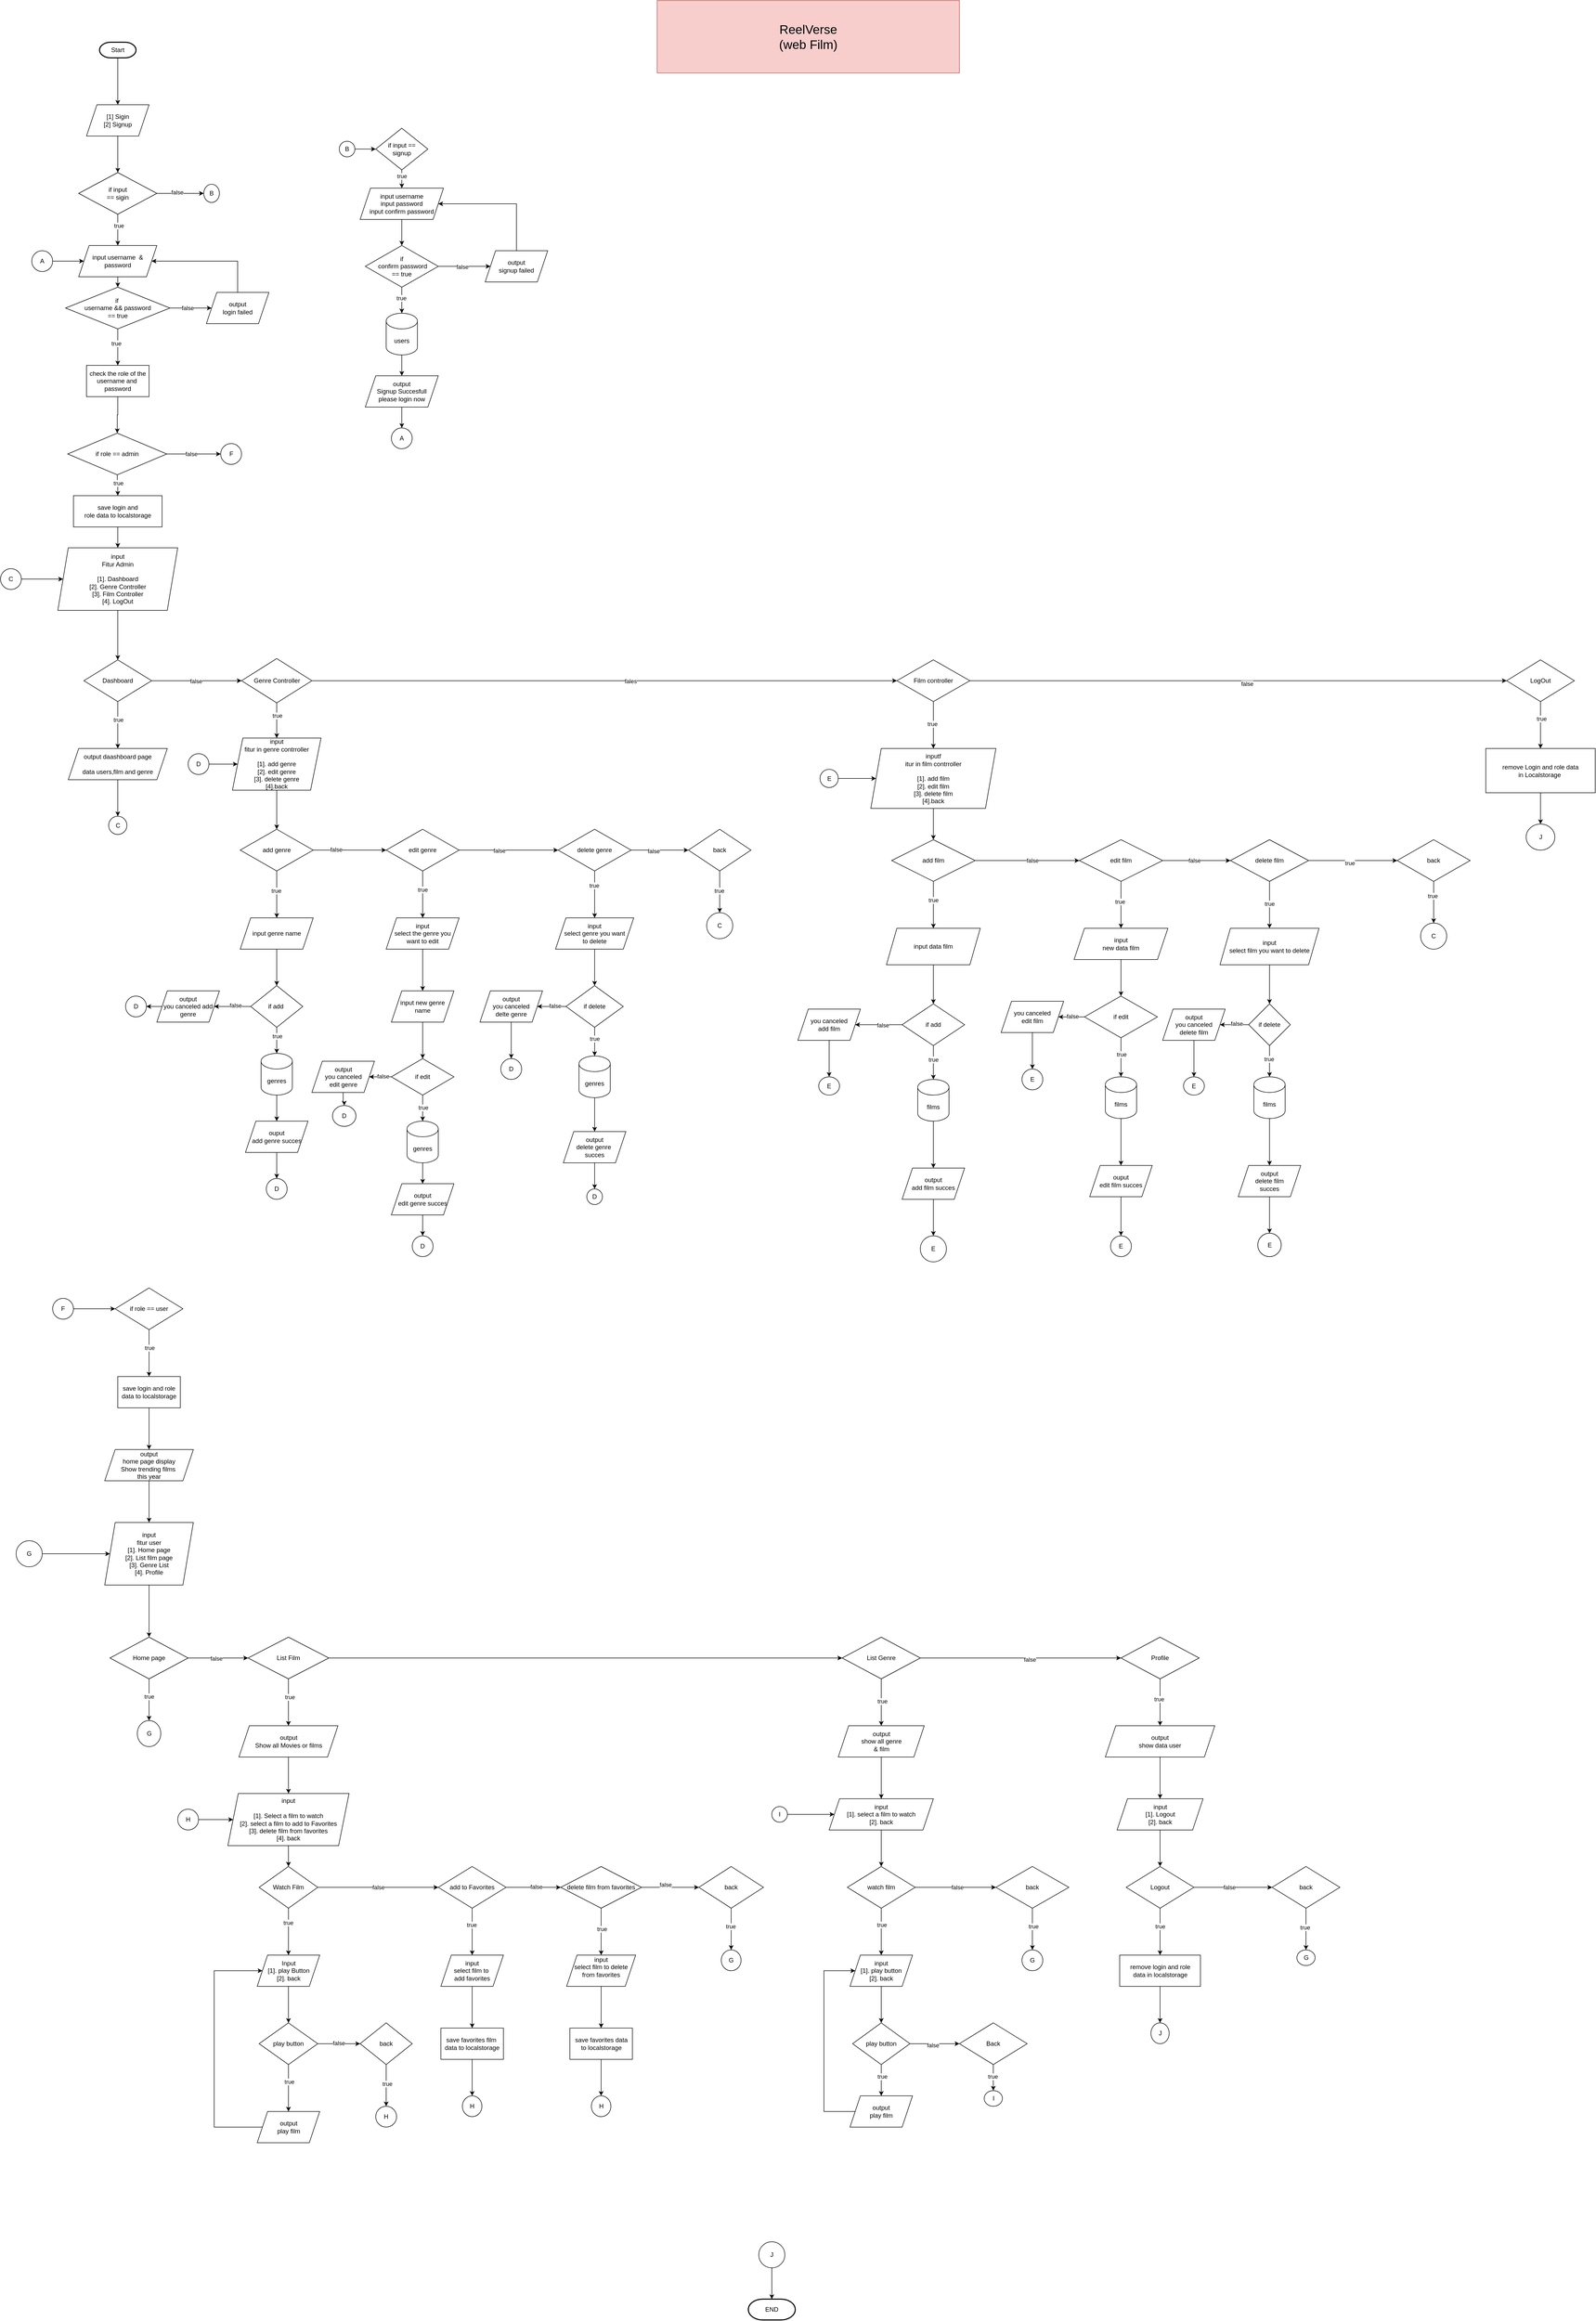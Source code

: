 <mxfile version="24.9.3">
  <diagram name="Halaman-1" id="Kqx1ZdF4BFPi9wgiej6m">
    <mxGraphModel grid="1" page="1" gridSize="10" guides="1" tooltips="1" connect="1" arrows="1" fold="1" pageScale="1" pageWidth="827" pageHeight="1169" math="0" shadow="0">
      <root>
        <mxCell id="0" />
        <mxCell id="1" parent="0" />
        <mxCell id="ERKtHGVF_LXqR5S4KciH-1" value="&lt;font style=&quot;font-size: 24px;&quot;&gt;ReelVerse&lt;/font&gt;&lt;div&gt;&lt;font style=&quot;font-size: 24px;&quot;&gt;(web Film)&lt;/font&gt;&lt;/div&gt;" style="text;html=1;align=center;verticalAlign=middle;whiteSpace=wrap;rounded=0;fillColor=#f8cecc;strokeColor=#b85450;" vertex="1" parent="1">
          <mxGeometry x="1450" y="-1150" width="580" height="139" as="geometry" />
        </mxCell>
        <mxCell id="D_dh7wm_FY2fWaWjNn0V-18" value="" style="edgeStyle=orthogonalEdgeStyle;rounded=0;orthogonalLoop=1;jettySize=auto;html=1;" edge="1" parent="1" source="D_dh7wm_FY2fWaWjNn0V-15" target="D_dh7wm_FY2fWaWjNn0V-17">
          <mxGeometry relative="1" as="geometry" />
        </mxCell>
        <mxCell id="D_dh7wm_FY2fWaWjNn0V-19" value="true" style="edgeLabel;html=1;align=center;verticalAlign=middle;resizable=0;points=[];" vertex="1" connectable="0" parent="D_dh7wm_FY2fWaWjNn0V-18">
          <mxGeometry x="-0.268" y="2" relative="1" as="geometry">
            <mxPoint as="offset" />
          </mxGeometry>
        </mxCell>
        <mxCell id="D_dh7wm_FY2fWaWjNn0V-21" value="" style="edgeStyle=orthogonalEdgeStyle;rounded=0;orthogonalLoop=1;jettySize=auto;html=1;" edge="1" parent="1" source="D_dh7wm_FY2fWaWjNn0V-15" target="D_dh7wm_FY2fWaWjNn0V-20">
          <mxGeometry relative="1" as="geometry" />
        </mxCell>
        <mxCell id="D_dh7wm_FY2fWaWjNn0V-184" value="false" style="edgeLabel;html=1;align=center;verticalAlign=middle;resizable=0;points=[];" vertex="1" connectable="0" parent="D_dh7wm_FY2fWaWjNn0V-21">
          <mxGeometry x="-0.149" y="2" relative="1" as="geometry">
            <mxPoint as="offset" />
          </mxGeometry>
        </mxCell>
        <mxCell id="D_dh7wm_FY2fWaWjNn0V-15" value="if input&lt;br&gt;== sigin" style="rhombus;whiteSpace=wrap;html=1;" vertex="1" parent="1">
          <mxGeometry x="340" y="-820" width="150" height="80" as="geometry" />
        </mxCell>
        <mxCell id="D_dh7wm_FY2fWaWjNn0V-23" value="" style="edgeStyle=orthogonalEdgeStyle;rounded=0;orthogonalLoop=1;jettySize=auto;html=1;" edge="1" parent="1" source="D_dh7wm_FY2fWaWjNn0V-17" target="D_dh7wm_FY2fWaWjNn0V-22">
          <mxGeometry relative="1" as="geometry" />
        </mxCell>
        <mxCell id="D_dh7wm_FY2fWaWjNn0V-17" value="input username&amp;nbsp; &amp;amp;&lt;br&gt;password" style="shape=parallelogram;perimeter=parallelogramPerimeter;whiteSpace=wrap;html=1;fixedSize=1;" vertex="1" parent="1">
          <mxGeometry x="340" y="-680" width="150" height="60" as="geometry" />
        </mxCell>
        <mxCell id="D_dh7wm_FY2fWaWjNn0V-20" value="B" style="ellipse;whiteSpace=wrap;html=1;" vertex="1" parent="1">
          <mxGeometry x="580" y="-797.5" width="30" height="35" as="geometry" />
        </mxCell>
        <mxCell id="D_dh7wm_FY2fWaWjNn0V-272" value="" style="edgeStyle=orthogonalEdgeStyle;rounded=0;orthogonalLoop=1;jettySize=auto;html=1;" edge="1" parent="1" source="D_dh7wm_FY2fWaWjNn0V-22" target="D_dh7wm_FY2fWaWjNn0V-49">
          <mxGeometry relative="1" as="geometry" />
        </mxCell>
        <mxCell id="D_dh7wm_FY2fWaWjNn0V-273" value="false" style="edgeLabel;html=1;align=center;verticalAlign=middle;resizable=0;points=[];" vertex="1" connectable="0" parent="D_dh7wm_FY2fWaWjNn0V-272">
          <mxGeometry x="-0.167" relative="1" as="geometry">
            <mxPoint as="offset" />
          </mxGeometry>
        </mxCell>
        <mxCell id="D_dh7wm_FY2fWaWjNn0V-277" value="" style="edgeStyle=orthogonalEdgeStyle;rounded=0;orthogonalLoop=1;jettySize=auto;html=1;" edge="1" parent="1" source="D_dh7wm_FY2fWaWjNn0V-22" target="D_dh7wm_FY2fWaWjNn0V-276">
          <mxGeometry relative="1" as="geometry" />
        </mxCell>
        <mxCell id="D_dh7wm_FY2fWaWjNn0V-279" value="true" style="edgeLabel;html=1;align=center;verticalAlign=middle;resizable=0;points=[];" vertex="1" connectable="0" parent="D_dh7wm_FY2fWaWjNn0V-277">
          <mxGeometry x="-0.194" y="-3" relative="1" as="geometry">
            <mxPoint as="offset" />
          </mxGeometry>
        </mxCell>
        <mxCell id="D_dh7wm_FY2fWaWjNn0V-22" value="if&amp;nbsp;&lt;br&gt;username &amp;amp;&amp;amp; password&lt;br&gt;== true" style="rhombus;whiteSpace=wrap;html=1;" vertex="1" parent="1">
          <mxGeometry x="315" y="-600" width="200" height="80" as="geometry" />
        </mxCell>
        <mxCell id="D_dh7wm_FY2fWaWjNn0V-26" value="" style="edgeStyle=orthogonalEdgeStyle;rounded=0;orthogonalLoop=1;jettySize=auto;html=1;" edge="1" parent="1" source="D_dh7wm_FY2fWaWjNn0V-24" target="D_dh7wm_FY2fWaWjNn0V-25">
          <mxGeometry relative="1" as="geometry" />
        </mxCell>
        <mxCell id="D_dh7wm_FY2fWaWjNn0V-24" value="B" style="ellipse;whiteSpace=wrap;html=1;" vertex="1" parent="1">
          <mxGeometry x="840" y="-880" width="30" height="30" as="geometry" />
        </mxCell>
        <mxCell id="D_dh7wm_FY2fWaWjNn0V-28" value="" style="edgeStyle=orthogonalEdgeStyle;rounded=0;orthogonalLoop=1;jettySize=auto;html=1;" edge="1" parent="1" source="D_dh7wm_FY2fWaWjNn0V-25" target="D_dh7wm_FY2fWaWjNn0V-27">
          <mxGeometry relative="1" as="geometry" />
        </mxCell>
        <mxCell id="D_dh7wm_FY2fWaWjNn0V-29" value="true" style="edgeLabel;html=1;align=center;verticalAlign=middle;resizable=0;points=[];" vertex="1" connectable="0" parent="D_dh7wm_FY2fWaWjNn0V-28">
          <mxGeometry x="-0.491" relative="1" as="geometry">
            <mxPoint as="offset" />
          </mxGeometry>
        </mxCell>
        <mxCell id="D_dh7wm_FY2fWaWjNn0V-25" value="if input ==&lt;br&gt;signup" style="rhombus;whiteSpace=wrap;html=1;" vertex="1" parent="1">
          <mxGeometry x="910" y="-905" width="100" height="80" as="geometry" />
        </mxCell>
        <mxCell id="D_dh7wm_FY2fWaWjNn0V-31" value="" style="edgeStyle=orthogonalEdgeStyle;rounded=0;orthogonalLoop=1;jettySize=auto;html=1;" edge="1" parent="1" source="D_dh7wm_FY2fWaWjNn0V-27" target="D_dh7wm_FY2fWaWjNn0V-30">
          <mxGeometry relative="1" as="geometry" />
        </mxCell>
        <mxCell id="D_dh7wm_FY2fWaWjNn0V-27" value="input username&lt;br&gt;input password&lt;br&gt;input confirm password" style="shape=parallelogram;perimeter=parallelogramPerimeter;whiteSpace=wrap;html=1;fixedSize=1;" vertex="1" parent="1">
          <mxGeometry x="880" y="-790" width="160" height="60" as="geometry" />
        </mxCell>
        <mxCell id="D_dh7wm_FY2fWaWjNn0V-36" value="" style="edgeStyle=orthogonalEdgeStyle;rounded=0;orthogonalLoop=1;jettySize=auto;html=1;" edge="1" parent="1" source="D_dh7wm_FY2fWaWjNn0V-30" target="D_dh7wm_FY2fWaWjNn0V-35">
          <mxGeometry relative="1" as="geometry" />
        </mxCell>
        <mxCell id="D_dh7wm_FY2fWaWjNn0V-37" value="false" style="edgeLabel;html=1;align=center;verticalAlign=middle;resizable=0;points=[];" vertex="1" connectable="0" parent="D_dh7wm_FY2fWaWjNn0V-36">
          <mxGeometry x="-0.082" y="-1" relative="1" as="geometry">
            <mxPoint as="offset" />
          </mxGeometry>
        </mxCell>
        <mxCell id="D_dh7wm_FY2fWaWjNn0V-63" value="" style="edgeStyle=orthogonalEdgeStyle;rounded=0;orthogonalLoop=1;jettySize=auto;html=1;" edge="1" parent="1" source="D_dh7wm_FY2fWaWjNn0V-30" target="D_dh7wm_FY2fWaWjNn0V-62">
          <mxGeometry relative="1" as="geometry" />
        </mxCell>
        <mxCell id="D_dh7wm_FY2fWaWjNn0V-65" value="true" style="edgeLabel;html=1;align=center;verticalAlign=middle;resizable=0;points=[];" vertex="1" connectable="0" parent="D_dh7wm_FY2fWaWjNn0V-63">
          <mxGeometry x="-0.155" y="-1" relative="1" as="geometry">
            <mxPoint as="offset" />
          </mxGeometry>
        </mxCell>
        <mxCell id="D_dh7wm_FY2fWaWjNn0V-30" value="if&lt;br&gt;&amp;nbsp;confirm password &lt;br&gt;== true" style="rhombus;whiteSpace=wrap;html=1;" vertex="1" parent="1">
          <mxGeometry x="890" y="-680" width="140" height="80" as="geometry" />
        </mxCell>
        <mxCell id="D_dh7wm_FY2fWaWjNn0V-44" value="" style="edgeStyle=orthogonalEdgeStyle;rounded=0;orthogonalLoop=1;jettySize=auto;html=1;" edge="1" parent="1" source="D_dh7wm_FY2fWaWjNn0V-32" target="D_dh7wm_FY2fWaWjNn0V-43">
          <mxGeometry relative="1" as="geometry" />
        </mxCell>
        <mxCell id="D_dh7wm_FY2fWaWjNn0V-32" value="output&lt;br&gt;Signup Succesfull&lt;br&gt;please login now" style="shape=parallelogram;perimeter=parallelogramPerimeter;whiteSpace=wrap;html=1;fixedSize=1;" vertex="1" parent="1">
          <mxGeometry x="890" y="-430" width="140" height="60" as="geometry" />
        </mxCell>
        <mxCell id="D_dh7wm_FY2fWaWjNn0V-39" style="edgeStyle=orthogonalEdgeStyle;rounded=0;orthogonalLoop=1;jettySize=auto;html=1;entryX=1;entryY=0.5;entryDx=0;entryDy=0;" edge="1" parent="1" source="D_dh7wm_FY2fWaWjNn0V-35" target="D_dh7wm_FY2fWaWjNn0V-27">
          <mxGeometry relative="1" as="geometry">
            <mxPoint x="1170" y="-780" as="targetPoint" />
            <Array as="points">
              <mxPoint x="1180" y="-760" />
            </Array>
          </mxGeometry>
        </mxCell>
        <mxCell id="D_dh7wm_FY2fWaWjNn0V-35" value="output&lt;br&gt;signup failed" style="shape=parallelogram;perimeter=parallelogramPerimeter;whiteSpace=wrap;html=1;fixedSize=1;" vertex="1" parent="1">
          <mxGeometry x="1120" y="-670" width="120" height="60" as="geometry" />
        </mxCell>
        <mxCell id="D_dh7wm_FY2fWaWjNn0V-43" value="A" style="ellipse;whiteSpace=wrap;html=1;" vertex="1" parent="1">
          <mxGeometry x="940" y="-330" width="40" height="40" as="geometry" />
        </mxCell>
        <mxCell id="D_dh7wm_FY2fWaWjNn0V-46" value="" style="edgeStyle=orthogonalEdgeStyle;rounded=0;orthogonalLoop=1;jettySize=auto;html=1;" edge="1" parent="1" source="D_dh7wm_FY2fWaWjNn0V-45" target="D_dh7wm_FY2fWaWjNn0V-17">
          <mxGeometry relative="1" as="geometry" />
        </mxCell>
        <mxCell id="D_dh7wm_FY2fWaWjNn0V-45" value="A" style="ellipse;whiteSpace=wrap;html=1;aspect=fixed;" vertex="1" parent="1">
          <mxGeometry x="250" y="-670" width="40" height="40" as="geometry" />
        </mxCell>
        <mxCell id="D_dh7wm_FY2fWaWjNn0V-49" value="output&lt;br&gt;login failed" style="shape=parallelogram;perimeter=parallelogramPerimeter;whiteSpace=wrap;html=1;fixedSize=1;" vertex="1" parent="1">
          <mxGeometry x="585" y="-590" width="120" height="60" as="geometry" />
        </mxCell>
        <mxCell id="D_dh7wm_FY2fWaWjNn0V-50" value="" style="endArrow=classic;html=1;rounded=0;entryX=1;entryY=0.5;entryDx=0;entryDy=0;" edge="1" parent="1" target="D_dh7wm_FY2fWaWjNn0V-17">
          <mxGeometry width="50" height="50" relative="1" as="geometry">
            <mxPoint x="645" y="-590" as="sourcePoint" />
            <mxPoint x="475" y="-720" as="targetPoint" />
            <Array as="points">
              <mxPoint x="645" y="-650" />
            </Array>
          </mxGeometry>
        </mxCell>
        <mxCell id="D_dh7wm_FY2fWaWjNn0V-67" value="" style="edgeStyle=orthogonalEdgeStyle;rounded=0;orthogonalLoop=1;jettySize=auto;html=1;" edge="1" parent="1" source="D_dh7wm_FY2fWaWjNn0V-52" target="D_dh7wm_FY2fWaWjNn0V-66">
          <mxGeometry relative="1" as="geometry" />
        </mxCell>
        <mxCell id="D_dh7wm_FY2fWaWjNn0V-69" value="true" style="edgeLabel;html=1;align=center;verticalAlign=middle;resizable=0;points=[];" vertex="1" connectable="0" parent="D_dh7wm_FY2fWaWjNn0V-67">
          <mxGeometry x="-0.227" y="2" relative="1" as="geometry">
            <mxPoint as="offset" />
          </mxGeometry>
        </mxCell>
        <mxCell id="D_dh7wm_FY2fWaWjNn0V-266" value="" style="edgeStyle=orthogonalEdgeStyle;rounded=0;orthogonalLoop=1;jettySize=auto;html=1;" edge="1" parent="1" source="D_dh7wm_FY2fWaWjNn0V-52" target="D_dh7wm_FY2fWaWjNn0V-265">
          <mxGeometry relative="1" as="geometry" />
        </mxCell>
        <mxCell id="D_dh7wm_FY2fWaWjNn0V-280" value="false" style="edgeLabel;html=1;align=center;verticalAlign=middle;resizable=0;points=[];" vertex="1" connectable="0" parent="D_dh7wm_FY2fWaWjNn0V-266">
          <mxGeometry x="-0.115" relative="1" as="geometry">
            <mxPoint x="1" as="offset" />
          </mxGeometry>
        </mxCell>
        <mxCell id="D_dh7wm_FY2fWaWjNn0V-52" value="if role == admin" style="rhombus;whiteSpace=wrap;html=1;" vertex="1" parent="1">
          <mxGeometry x="319" y="-320" width="190" height="80" as="geometry" />
        </mxCell>
        <mxCell id="D_dh7wm_FY2fWaWjNn0V-164" value="" style="edgeStyle=orthogonalEdgeStyle;rounded=0;orthogonalLoop=1;jettySize=auto;html=1;" edge="1" parent="1" source="D_dh7wm_FY2fWaWjNn0V-56" target="D_dh7wm_FY2fWaWjNn0V-163">
          <mxGeometry relative="1" as="geometry" />
        </mxCell>
        <mxCell id="D_dh7wm_FY2fWaWjNn0V-56" value="Start" style="strokeWidth=2;html=1;shape=mxgraph.flowchart.terminator;whiteSpace=wrap;" vertex="1" parent="1">
          <mxGeometry x="380" y="-1070" width="70" height="30" as="geometry" />
        </mxCell>
        <mxCell id="D_dh7wm_FY2fWaWjNn0V-62" value="users" style="shape=cylinder3;whiteSpace=wrap;html=1;boundedLbl=1;backgroundOutline=1;size=15;" vertex="1" parent="1">
          <mxGeometry x="930" y="-550" width="60" height="80" as="geometry" />
        </mxCell>
        <mxCell id="D_dh7wm_FY2fWaWjNn0V-64" style="edgeStyle=orthogonalEdgeStyle;rounded=0;orthogonalLoop=1;jettySize=auto;html=1;entryX=0.5;entryY=0;entryDx=0;entryDy=0;" edge="1" parent="1" source="D_dh7wm_FY2fWaWjNn0V-62" target="D_dh7wm_FY2fWaWjNn0V-32">
          <mxGeometry relative="1" as="geometry">
            <mxPoint x="970" y="-380" as="targetPoint" />
          </mxGeometry>
        </mxCell>
        <mxCell id="D_dh7wm_FY2fWaWjNn0V-168" value="" style="edgeStyle=orthogonalEdgeStyle;rounded=0;orthogonalLoop=1;jettySize=auto;html=1;" edge="1" parent="1" source="D_dh7wm_FY2fWaWjNn0V-66" target="D_dh7wm_FY2fWaWjNn0V-167">
          <mxGeometry relative="1" as="geometry" />
        </mxCell>
        <mxCell id="D_dh7wm_FY2fWaWjNn0V-66" value="save login and&lt;br&gt;role data to localstorage" style="whiteSpace=wrap;html=1;" vertex="1" parent="1">
          <mxGeometry x="330" y="-200" width="170" height="60" as="geometry" />
        </mxCell>
        <mxCell id="D_dh7wm_FY2fWaWjNn0V-74" value="" style="edgeStyle=orthogonalEdgeStyle;rounded=0;orthogonalLoop=1;jettySize=auto;html=1;" edge="1" parent="1" source="D_dh7wm_FY2fWaWjNn0V-71" target="D_dh7wm_FY2fWaWjNn0V-73">
          <mxGeometry relative="1" as="geometry" />
        </mxCell>
        <mxCell id="D_dh7wm_FY2fWaWjNn0V-75" value="true" style="edgeLabel;html=1;align=center;verticalAlign=middle;resizable=0;points=[];" vertex="1" connectable="0" parent="D_dh7wm_FY2fWaWjNn0V-74">
          <mxGeometry x="-0.222" y="1" relative="1" as="geometry">
            <mxPoint as="offset" />
          </mxGeometry>
        </mxCell>
        <mxCell id="D_dh7wm_FY2fWaWjNn0V-79" value="" style="edgeStyle=orthogonalEdgeStyle;rounded=0;orthogonalLoop=1;jettySize=auto;html=1;" edge="1" parent="1" source="D_dh7wm_FY2fWaWjNn0V-71" target="D_dh7wm_FY2fWaWjNn0V-78">
          <mxGeometry relative="1" as="geometry" />
        </mxCell>
        <mxCell id="D_dh7wm_FY2fWaWjNn0V-80" value="false" style="edgeLabel;html=1;align=center;verticalAlign=middle;resizable=0;points=[];" vertex="1" connectable="0" parent="D_dh7wm_FY2fWaWjNn0V-79">
          <mxGeometry x="-0.017" y="-1" relative="1" as="geometry">
            <mxPoint as="offset" />
          </mxGeometry>
        </mxCell>
        <mxCell id="D_dh7wm_FY2fWaWjNn0V-71" value="Dashboard" style="rhombus;whiteSpace=wrap;html=1;" vertex="1" parent="1">
          <mxGeometry x="350" y="115" width="130" height="80" as="geometry" />
        </mxCell>
        <mxCell id="D_dh7wm_FY2fWaWjNn0V-77" value="" style="edgeStyle=orthogonalEdgeStyle;rounded=0;orthogonalLoop=1;jettySize=auto;html=1;" edge="1" parent="1" source="D_dh7wm_FY2fWaWjNn0V-73" target="D_dh7wm_FY2fWaWjNn0V-76">
          <mxGeometry relative="1" as="geometry" />
        </mxCell>
        <mxCell id="D_dh7wm_FY2fWaWjNn0V-73" value="output daashboard page&lt;div&gt;&lt;br&gt;data users,film and genre&lt;/div&gt;" style="shape=parallelogram;perimeter=parallelogramPerimeter;whiteSpace=wrap;html=1;fixedSize=1;" vertex="1" parent="1">
          <mxGeometry x="320" y="285" width="190" height="60" as="geometry" />
        </mxCell>
        <mxCell id="D_dh7wm_FY2fWaWjNn0V-76" value="C" style="ellipse;whiteSpace=wrap;html=1;" vertex="1" parent="1">
          <mxGeometry x="397.5" y="415" width="35" height="35" as="geometry" />
        </mxCell>
        <mxCell id="D_dh7wm_FY2fWaWjNn0V-162" value="" style="edgeStyle=orthogonalEdgeStyle;rounded=0;orthogonalLoop=1;jettySize=auto;html=1;" edge="1" parent="1" source="D_dh7wm_FY2fWaWjNn0V-78" target="D_dh7wm_FY2fWaWjNn0V-159">
          <mxGeometry relative="1" as="geometry" />
        </mxCell>
        <mxCell id="D_dh7wm_FY2fWaWjNn0V-182" value="true" style="edgeLabel;html=1;align=center;verticalAlign=middle;resizable=0;points=[];" vertex="1" connectable="0" parent="D_dh7wm_FY2fWaWjNn0V-162">
          <mxGeometry x="-0.281" y="1" relative="1" as="geometry">
            <mxPoint as="offset" />
          </mxGeometry>
        </mxCell>
        <mxCell id="D_dh7wm_FY2fWaWjNn0V-179" value="" style="edgeStyle=orthogonalEdgeStyle;rounded=0;orthogonalLoop=1;jettySize=auto;html=1;" edge="1" parent="1" source="D_dh7wm_FY2fWaWjNn0V-78" target="D_dh7wm_FY2fWaWjNn0V-178">
          <mxGeometry relative="1" as="geometry" />
        </mxCell>
        <mxCell id="D_dh7wm_FY2fWaWjNn0V-183" value="fales" style="edgeLabel;html=1;align=center;verticalAlign=middle;resizable=0;points=[];" vertex="1" connectable="0" parent="D_dh7wm_FY2fWaWjNn0V-179">
          <mxGeometry x="0.089" y="-1" relative="1" as="geometry">
            <mxPoint as="offset" />
          </mxGeometry>
        </mxCell>
        <mxCell id="D_dh7wm_FY2fWaWjNn0V-78" value="Genre Controller" style="rhombus;whiteSpace=wrap;html=1;" vertex="1" parent="1">
          <mxGeometry x="652.5" y="112.5" width="135" height="85" as="geometry" />
        </mxCell>
        <mxCell id="D_dh7wm_FY2fWaWjNn0V-86" value="" style="edgeStyle=orthogonalEdgeStyle;rounded=0;orthogonalLoop=1;jettySize=auto;html=1;" edge="1" parent="1" source="D_dh7wm_FY2fWaWjNn0V-83" target="D_dh7wm_FY2fWaWjNn0V-85">
          <mxGeometry relative="1" as="geometry" />
        </mxCell>
        <mxCell id="D_dh7wm_FY2fWaWjNn0V-87" value="true" style="edgeLabel;html=1;align=center;verticalAlign=middle;resizable=0;points=[];" vertex="1" connectable="0" parent="D_dh7wm_FY2fWaWjNn0V-86">
          <mxGeometry x="-0.169" y="-1" relative="1" as="geometry">
            <mxPoint as="offset" />
          </mxGeometry>
        </mxCell>
        <mxCell id="D_dh7wm_FY2fWaWjNn0V-106" value="" style="edgeStyle=orthogonalEdgeStyle;rounded=0;orthogonalLoop=1;jettySize=auto;html=1;" edge="1" parent="1" source="D_dh7wm_FY2fWaWjNn0V-83" target="D_dh7wm_FY2fWaWjNn0V-105">
          <mxGeometry relative="1" as="geometry" />
        </mxCell>
        <mxCell id="D_dh7wm_FY2fWaWjNn0V-107" value="false" style="edgeLabel;html=1;align=center;verticalAlign=middle;resizable=0;points=[];" vertex="1" connectable="0" parent="D_dh7wm_FY2fWaWjNn0V-106">
          <mxGeometry x="-0.369" y="1" relative="1" as="geometry">
            <mxPoint as="offset" />
          </mxGeometry>
        </mxCell>
        <mxCell id="D_dh7wm_FY2fWaWjNn0V-83" value="add genre" style="rhombus;whiteSpace=wrap;html=1;" vertex="1" parent="1">
          <mxGeometry x="650" y="440" width="140" height="80" as="geometry" />
        </mxCell>
        <mxCell id="D_dh7wm_FY2fWaWjNn0V-89" value="" style="edgeStyle=orthogonalEdgeStyle;rounded=0;orthogonalLoop=1;jettySize=auto;html=1;" edge="1" parent="1" source="D_dh7wm_FY2fWaWjNn0V-85" target="D_dh7wm_FY2fWaWjNn0V-88">
          <mxGeometry relative="1" as="geometry" />
        </mxCell>
        <mxCell id="D_dh7wm_FY2fWaWjNn0V-85" value="input genre name" style="shape=parallelogram;perimeter=parallelogramPerimeter;whiteSpace=wrap;html=1;fixedSize=1;" vertex="1" parent="1">
          <mxGeometry x="650" y="610" width="140" height="60" as="geometry" />
        </mxCell>
        <mxCell id="D_dh7wm_FY2fWaWjNn0V-91" value="" style="edgeStyle=orthogonalEdgeStyle;rounded=0;orthogonalLoop=1;jettySize=auto;html=1;" edge="1" parent="1" source="D_dh7wm_FY2fWaWjNn0V-88" target="D_dh7wm_FY2fWaWjNn0V-90">
          <mxGeometry relative="1" as="geometry" />
        </mxCell>
        <mxCell id="D_dh7wm_FY2fWaWjNn0V-92" value="true" style="edgeLabel;html=1;align=center;verticalAlign=middle;resizable=0;points=[];" vertex="1" connectable="0" parent="D_dh7wm_FY2fWaWjNn0V-91">
          <mxGeometry x="-0.324" y="1" relative="1" as="geometry">
            <mxPoint as="offset" />
          </mxGeometry>
        </mxCell>
        <mxCell id="D_dh7wm_FY2fWaWjNn0V-94" value="" style="edgeStyle=orthogonalEdgeStyle;rounded=0;orthogonalLoop=1;jettySize=auto;html=1;" edge="1" parent="1" source="D_dh7wm_FY2fWaWjNn0V-88">
          <mxGeometry relative="1" as="geometry">
            <mxPoint x="600" y="780" as="targetPoint" />
          </mxGeometry>
        </mxCell>
        <mxCell id="D_dh7wm_FY2fWaWjNn0V-96" value="false" style="edgeLabel;html=1;align=center;verticalAlign=middle;resizable=0;points=[];" vertex="1" connectable="0" parent="D_dh7wm_FY2fWaWjNn0V-94">
          <mxGeometry x="-0.181" y="-2" relative="1" as="geometry">
            <mxPoint as="offset" />
          </mxGeometry>
        </mxCell>
        <mxCell id="D_dh7wm_FY2fWaWjNn0V-88" value="if add&amp;nbsp;" style="rhombus;whiteSpace=wrap;html=1;" vertex="1" parent="1">
          <mxGeometry x="670" y="740" width="100" height="80" as="geometry" />
        </mxCell>
        <mxCell id="D_dh7wm_FY2fWaWjNn0V-99" value="" style="edgeStyle=orthogonalEdgeStyle;rounded=0;orthogonalLoop=1;jettySize=auto;html=1;" edge="1" parent="1" source="D_dh7wm_FY2fWaWjNn0V-90" target="D_dh7wm_FY2fWaWjNn0V-98">
          <mxGeometry relative="1" as="geometry" />
        </mxCell>
        <mxCell id="D_dh7wm_FY2fWaWjNn0V-90" value="genres" style="shape=cylinder3;whiteSpace=wrap;html=1;boundedLbl=1;backgroundOutline=1;size=15;" vertex="1" parent="1">
          <mxGeometry x="690" y="870" width="60" height="80" as="geometry" />
        </mxCell>
        <mxCell id="D_dh7wm_FY2fWaWjNn0V-120" value="" style="edgeStyle=orthogonalEdgeStyle;rounded=0;orthogonalLoop=1;jettySize=auto;html=1;" edge="1" parent="1" source="D_dh7wm_FY2fWaWjNn0V-97" target="D_dh7wm_FY2fWaWjNn0V-119">
          <mxGeometry relative="1" as="geometry" />
        </mxCell>
        <mxCell id="D_dh7wm_FY2fWaWjNn0V-97" value="output&lt;br&gt;you canceled add genre" style="shape=parallelogram;perimeter=parallelogramPerimeter;whiteSpace=wrap;html=1;fixedSize=1;" vertex="1" parent="1">
          <mxGeometry x="490" y="750" width="120" height="60" as="geometry" />
        </mxCell>
        <mxCell id="D_dh7wm_FY2fWaWjNn0V-102" value="" style="edgeStyle=orthogonalEdgeStyle;rounded=0;orthogonalLoop=1;jettySize=auto;html=1;" edge="1" parent="1" source="D_dh7wm_FY2fWaWjNn0V-98" target="D_dh7wm_FY2fWaWjNn0V-101">
          <mxGeometry relative="1" as="geometry" />
        </mxCell>
        <mxCell id="D_dh7wm_FY2fWaWjNn0V-98" value="ouput&lt;br&gt;add genre succes" style="shape=parallelogram;perimeter=parallelogramPerimeter;whiteSpace=wrap;html=1;fixedSize=1;" vertex="1" parent="1">
          <mxGeometry x="660" y="1000" width="120" height="60" as="geometry" />
        </mxCell>
        <mxCell id="D_dh7wm_FY2fWaWjNn0V-101" value="D" style="ellipse;whiteSpace=wrap;html=1;" vertex="1" parent="1">
          <mxGeometry x="700" y="1110" width="40" height="40" as="geometry" />
        </mxCell>
        <mxCell id="D_dh7wm_FY2fWaWjNn0V-169" value="" style="edgeStyle=orthogonalEdgeStyle;rounded=0;orthogonalLoop=1;jettySize=auto;html=1;" edge="1" parent="1" source="D_dh7wm_FY2fWaWjNn0V-103" target="D_dh7wm_FY2fWaWjNn0V-167">
          <mxGeometry relative="1" as="geometry" />
        </mxCell>
        <mxCell id="D_dh7wm_FY2fWaWjNn0V-103" value="C" style="ellipse;whiteSpace=wrap;html=1;aspect=fixed;" vertex="1" parent="1">
          <mxGeometry x="190" y="-60" width="40" height="40" as="geometry" />
        </mxCell>
        <mxCell id="D_dh7wm_FY2fWaWjNn0V-109" value="" style="edgeStyle=orthogonalEdgeStyle;rounded=0;orthogonalLoop=1;jettySize=auto;html=1;" edge="1" parent="1" source="D_dh7wm_FY2fWaWjNn0V-105" target="D_dh7wm_FY2fWaWjNn0V-108">
          <mxGeometry relative="1" as="geometry" />
        </mxCell>
        <mxCell id="D_dh7wm_FY2fWaWjNn0V-132" value="true" style="edgeLabel;html=1;align=center;verticalAlign=middle;resizable=0;points=[];" vertex="1" connectable="0" parent="D_dh7wm_FY2fWaWjNn0V-109">
          <mxGeometry x="-0.209" relative="1" as="geometry">
            <mxPoint as="offset" />
          </mxGeometry>
        </mxCell>
        <mxCell id="D_dh7wm_FY2fWaWjNn0V-131" value="" style="edgeStyle=orthogonalEdgeStyle;rounded=0;orthogonalLoop=1;jettySize=auto;html=1;" edge="1" parent="1" source="D_dh7wm_FY2fWaWjNn0V-105" target="D_dh7wm_FY2fWaWjNn0V-130">
          <mxGeometry relative="1" as="geometry" />
        </mxCell>
        <mxCell id="D_dh7wm_FY2fWaWjNn0V-133" value="false" style="edgeLabel;html=1;align=center;verticalAlign=middle;resizable=0;points=[];" vertex="1" connectable="0" parent="D_dh7wm_FY2fWaWjNn0V-131">
          <mxGeometry x="-0.187" y="-1" relative="1" as="geometry">
            <mxPoint as="offset" />
          </mxGeometry>
        </mxCell>
        <mxCell id="D_dh7wm_FY2fWaWjNn0V-105" value="edit genre" style="rhombus;whiteSpace=wrap;html=1;" vertex="1" parent="1">
          <mxGeometry x="930" y="440" width="140" height="80" as="geometry" />
        </mxCell>
        <mxCell id="D_dh7wm_FY2fWaWjNn0V-111" value="" style="edgeStyle=orthogonalEdgeStyle;rounded=0;orthogonalLoop=1;jettySize=auto;html=1;" edge="1" parent="1" source="D_dh7wm_FY2fWaWjNn0V-108" target="D_dh7wm_FY2fWaWjNn0V-110">
          <mxGeometry relative="1" as="geometry" />
        </mxCell>
        <mxCell id="D_dh7wm_FY2fWaWjNn0V-108" value="input&lt;br&gt;select the genre you&lt;br&gt;want to edit" style="shape=parallelogram;perimeter=parallelogramPerimeter;whiteSpace=wrap;html=1;fixedSize=1;" vertex="1" parent="1">
          <mxGeometry x="930" y="610" width="140" height="60" as="geometry" />
        </mxCell>
        <mxCell id="D_dh7wm_FY2fWaWjNn0V-113" value="" style="edgeStyle=orthogonalEdgeStyle;rounded=0;orthogonalLoop=1;jettySize=auto;html=1;" edge="1" parent="1" source="D_dh7wm_FY2fWaWjNn0V-110" target="D_dh7wm_FY2fWaWjNn0V-112">
          <mxGeometry relative="1" as="geometry" />
        </mxCell>
        <mxCell id="D_dh7wm_FY2fWaWjNn0V-110" value="input new genre name" style="shape=parallelogram;perimeter=parallelogramPerimeter;whiteSpace=wrap;html=1;fixedSize=1;" vertex="1" parent="1">
          <mxGeometry x="940" y="750" width="120" height="60" as="geometry" />
        </mxCell>
        <mxCell id="D_dh7wm_FY2fWaWjNn0V-115" value="" style="edgeStyle=orthogonalEdgeStyle;rounded=0;orthogonalLoop=1;jettySize=auto;html=1;" edge="1" parent="1" source="D_dh7wm_FY2fWaWjNn0V-112" target="D_dh7wm_FY2fWaWjNn0V-114">
          <mxGeometry relative="1" as="geometry">
            <Array as="points">
              <mxPoint x="1000" y="1000" />
              <mxPoint x="1000" y="1000" />
            </Array>
          </mxGeometry>
        </mxCell>
        <mxCell id="D_dh7wm_FY2fWaWjNn0V-118" value="true" style="edgeLabel;html=1;align=center;verticalAlign=middle;resizable=0;points=[];" vertex="1" connectable="0" parent="D_dh7wm_FY2fWaWjNn0V-115">
          <mxGeometry x="-0.057" y="1" relative="1" as="geometry">
            <mxPoint as="offset" />
          </mxGeometry>
        </mxCell>
        <mxCell id="D_dh7wm_FY2fWaWjNn0V-117" value="" style="edgeStyle=orthogonalEdgeStyle;rounded=0;orthogonalLoop=1;jettySize=auto;html=1;" edge="1" parent="1" source="D_dh7wm_FY2fWaWjNn0V-112" target="D_dh7wm_FY2fWaWjNn0V-116">
          <mxGeometry relative="1" as="geometry" />
        </mxCell>
        <mxCell id="D_dh7wm_FY2fWaWjNn0V-129" value="false" style="edgeLabel;html=1;align=center;verticalAlign=middle;resizable=0;points=[];" vertex="1" connectable="0" parent="D_dh7wm_FY2fWaWjNn0V-117">
          <mxGeometry x="0.101" y="-1" relative="1" as="geometry">
            <mxPoint as="offset" />
          </mxGeometry>
        </mxCell>
        <mxCell id="D_dh7wm_FY2fWaWjNn0V-112" value="if edit" style="rhombus;whiteSpace=wrap;html=1;" vertex="1" parent="1">
          <mxGeometry x="940" y="880" width="120" height="70" as="geometry" />
        </mxCell>
        <mxCell id="D_dh7wm_FY2fWaWjNn0V-126" value="" style="edgeStyle=orthogonalEdgeStyle;rounded=0;orthogonalLoop=1;jettySize=auto;html=1;" edge="1" parent="1" source="D_dh7wm_FY2fWaWjNn0V-114" target="D_dh7wm_FY2fWaWjNn0V-125">
          <mxGeometry relative="1" as="geometry" />
        </mxCell>
        <mxCell id="D_dh7wm_FY2fWaWjNn0V-114" value="genres" style="shape=cylinder3;whiteSpace=wrap;html=1;boundedLbl=1;backgroundOutline=1;size=15;" vertex="1" parent="1">
          <mxGeometry x="970" y="1000" width="60" height="80" as="geometry" />
        </mxCell>
        <mxCell id="D_dh7wm_FY2fWaWjNn0V-124" value="" style="edgeStyle=orthogonalEdgeStyle;rounded=0;orthogonalLoop=1;jettySize=auto;html=1;" edge="1" parent="1" source="D_dh7wm_FY2fWaWjNn0V-116" target="D_dh7wm_FY2fWaWjNn0V-123">
          <mxGeometry relative="1" as="geometry" />
        </mxCell>
        <mxCell id="D_dh7wm_FY2fWaWjNn0V-116" value="output&lt;br&gt;you canceled&lt;br&gt;edit genre" style="shape=parallelogram;perimeter=parallelogramPerimeter;whiteSpace=wrap;html=1;fixedSize=1;" vertex="1" parent="1">
          <mxGeometry x="787.5" y="885" width="120" height="60" as="geometry" />
        </mxCell>
        <mxCell id="D_dh7wm_FY2fWaWjNn0V-119" value="D" style="ellipse;whiteSpace=wrap;html=1;" vertex="1" parent="1">
          <mxGeometry x="430" y="760" width="40" height="40" as="geometry" />
        </mxCell>
        <mxCell id="D_dh7wm_FY2fWaWjNn0V-161" value="" style="edgeStyle=orthogonalEdgeStyle;rounded=0;orthogonalLoop=1;jettySize=auto;html=1;" edge="1" parent="1" source="D_dh7wm_FY2fWaWjNn0V-121" target="D_dh7wm_FY2fWaWjNn0V-159">
          <mxGeometry relative="1" as="geometry" />
        </mxCell>
        <mxCell id="D_dh7wm_FY2fWaWjNn0V-121" value="D" style="ellipse;whiteSpace=wrap;html=1;aspect=fixed;" vertex="1" parent="1">
          <mxGeometry x="550" y="295" width="40" height="40" as="geometry" />
        </mxCell>
        <mxCell id="D_dh7wm_FY2fWaWjNn0V-123" value="D" style="ellipse;whiteSpace=wrap;html=1;" vertex="1" parent="1">
          <mxGeometry x="827" y="970" width="45" height="40" as="geometry" />
        </mxCell>
        <mxCell id="D_dh7wm_FY2fWaWjNn0V-128" value="" style="edgeStyle=orthogonalEdgeStyle;rounded=0;orthogonalLoop=1;jettySize=auto;html=1;" edge="1" parent="1" source="D_dh7wm_FY2fWaWjNn0V-125" target="D_dh7wm_FY2fWaWjNn0V-127">
          <mxGeometry relative="1" as="geometry" />
        </mxCell>
        <mxCell id="D_dh7wm_FY2fWaWjNn0V-125" value="output&lt;br&gt;edit genre succes" style="shape=parallelogram;perimeter=parallelogramPerimeter;whiteSpace=wrap;html=1;fixedSize=1;" vertex="1" parent="1">
          <mxGeometry x="940" y="1120" width="120" height="60" as="geometry" />
        </mxCell>
        <mxCell id="D_dh7wm_FY2fWaWjNn0V-127" value="D" style="ellipse;whiteSpace=wrap;html=1;" vertex="1" parent="1">
          <mxGeometry x="980" y="1220" width="40" height="40" as="geometry" />
        </mxCell>
        <mxCell id="D_dh7wm_FY2fWaWjNn0V-137" value="" style="edgeStyle=orthogonalEdgeStyle;rounded=0;orthogonalLoop=1;jettySize=auto;html=1;" edge="1" parent="1" source="D_dh7wm_FY2fWaWjNn0V-130" target="D_dh7wm_FY2fWaWjNn0V-136">
          <mxGeometry relative="1" as="geometry" />
        </mxCell>
        <mxCell id="D_dh7wm_FY2fWaWjNn0V-174" value="true" style="edgeLabel;html=1;align=center;verticalAlign=middle;resizable=0;points=[];" vertex="1" connectable="0" parent="D_dh7wm_FY2fWaWjNn0V-137">
          <mxGeometry x="-0.377" y="-1" relative="1" as="geometry">
            <mxPoint as="offset" />
          </mxGeometry>
        </mxCell>
        <mxCell id="D_dh7wm_FY2fWaWjNn0V-172" value="" style="edgeStyle=orthogonalEdgeStyle;rounded=0;orthogonalLoop=1;jettySize=auto;html=1;" edge="1" parent="1" source="D_dh7wm_FY2fWaWjNn0V-130" target="D_dh7wm_FY2fWaWjNn0V-171">
          <mxGeometry relative="1" as="geometry" />
        </mxCell>
        <mxCell id="D_dh7wm_FY2fWaWjNn0V-173" value="false" style="edgeLabel;html=1;align=center;verticalAlign=middle;resizable=0;points=[];" vertex="1" connectable="0" parent="D_dh7wm_FY2fWaWjNn0V-172">
          <mxGeometry x="-0.231" y="-2" relative="1" as="geometry">
            <mxPoint as="offset" />
          </mxGeometry>
        </mxCell>
        <mxCell id="D_dh7wm_FY2fWaWjNn0V-130" value="delete genre" style="rhombus;whiteSpace=wrap;html=1;" vertex="1" parent="1">
          <mxGeometry x="1260" y="440" width="140" height="80" as="geometry" />
        </mxCell>
        <mxCell id="D_dh7wm_FY2fWaWjNn0V-139" value="" style="edgeStyle=orthogonalEdgeStyle;rounded=0;orthogonalLoop=1;jettySize=auto;html=1;" edge="1" parent="1" source="D_dh7wm_FY2fWaWjNn0V-136" target="D_dh7wm_FY2fWaWjNn0V-138">
          <mxGeometry relative="1" as="geometry" />
        </mxCell>
        <mxCell id="D_dh7wm_FY2fWaWjNn0V-136" value="input&lt;br&gt;select genre you want&lt;br&gt;to delete" style="shape=parallelogram;perimeter=parallelogramPerimeter;whiteSpace=wrap;html=1;fixedSize=1;" vertex="1" parent="1">
          <mxGeometry x="1255" y="610" width="150" height="60" as="geometry" />
        </mxCell>
        <mxCell id="D_dh7wm_FY2fWaWjNn0V-141" value="" style="edgeStyle=orthogonalEdgeStyle;rounded=0;orthogonalLoop=1;jettySize=auto;html=1;" edge="1" parent="1" source="D_dh7wm_FY2fWaWjNn0V-138" target="D_dh7wm_FY2fWaWjNn0V-140">
          <mxGeometry relative="1" as="geometry" />
        </mxCell>
        <mxCell id="D_dh7wm_FY2fWaWjNn0V-142" value="true" style="edgeLabel;html=1;align=center;verticalAlign=middle;resizable=0;points=[];" vertex="1" connectable="0" parent="D_dh7wm_FY2fWaWjNn0V-141">
          <mxGeometry x="-0.218" relative="1" as="geometry">
            <mxPoint as="offset" />
          </mxGeometry>
        </mxCell>
        <mxCell id="D_dh7wm_FY2fWaWjNn0V-148" value="" style="edgeStyle=orthogonalEdgeStyle;rounded=0;orthogonalLoop=1;jettySize=auto;html=1;" edge="1" parent="1" source="D_dh7wm_FY2fWaWjNn0V-138" target="D_dh7wm_FY2fWaWjNn0V-147">
          <mxGeometry relative="1" as="geometry" />
        </mxCell>
        <mxCell id="D_dh7wm_FY2fWaWjNn0V-149" value="false" style="edgeLabel;html=1;align=center;verticalAlign=middle;resizable=0;points=[];" vertex="1" connectable="0" parent="D_dh7wm_FY2fWaWjNn0V-148">
          <mxGeometry x="-0.212" y="-1" relative="1" as="geometry">
            <mxPoint as="offset" />
          </mxGeometry>
        </mxCell>
        <mxCell id="D_dh7wm_FY2fWaWjNn0V-138" value="if delete" style="rhombus;whiteSpace=wrap;html=1;" vertex="1" parent="1">
          <mxGeometry x="1275" y="740" width="110" height="80" as="geometry" />
        </mxCell>
        <mxCell id="D_dh7wm_FY2fWaWjNn0V-144" value="" style="edgeStyle=orthogonalEdgeStyle;rounded=0;orthogonalLoop=1;jettySize=auto;html=1;" edge="1" parent="1" source="D_dh7wm_FY2fWaWjNn0V-140" target="D_dh7wm_FY2fWaWjNn0V-143">
          <mxGeometry relative="1" as="geometry" />
        </mxCell>
        <mxCell id="D_dh7wm_FY2fWaWjNn0V-140" value="genres" style="shape=cylinder3;whiteSpace=wrap;html=1;boundedLbl=1;backgroundOutline=1;size=15;" vertex="1" parent="1">
          <mxGeometry x="1300" y="875" width="60" height="80" as="geometry" />
        </mxCell>
        <mxCell id="D_dh7wm_FY2fWaWjNn0V-146" value="" style="edgeStyle=orthogonalEdgeStyle;rounded=0;orthogonalLoop=1;jettySize=auto;html=1;" edge="1" parent="1" source="D_dh7wm_FY2fWaWjNn0V-143" target="D_dh7wm_FY2fWaWjNn0V-145">
          <mxGeometry relative="1" as="geometry" />
        </mxCell>
        <mxCell id="D_dh7wm_FY2fWaWjNn0V-143" value="output&lt;br&gt;delete genre&amp;nbsp;&lt;br&gt;succes" style="shape=parallelogram;perimeter=parallelogramPerimeter;whiteSpace=wrap;html=1;fixedSize=1;" vertex="1" parent="1">
          <mxGeometry x="1270" y="1020" width="120" height="60" as="geometry" />
        </mxCell>
        <mxCell id="D_dh7wm_FY2fWaWjNn0V-145" value="D" style="ellipse;whiteSpace=wrap;html=1;" vertex="1" parent="1">
          <mxGeometry x="1315" y="1130" width="30" height="30" as="geometry" />
        </mxCell>
        <mxCell id="D_dh7wm_FY2fWaWjNn0V-151" value="" style="edgeStyle=orthogonalEdgeStyle;rounded=0;orthogonalLoop=1;jettySize=auto;html=1;" edge="1" parent="1" source="D_dh7wm_FY2fWaWjNn0V-147" target="D_dh7wm_FY2fWaWjNn0V-150">
          <mxGeometry relative="1" as="geometry" />
        </mxCell>
        <mxCell id="D_dh7wm_FY2fWaWjNn0V-147" value="output&lt;br&gt;you canceled&lt;br&gt;delte genre" style="shape=parallelogram;perimeter=parallelogramPerimeter;whiteSpace=wrap;html=1;fixedSize=1;" vertex="1" parent="1">
          <mxGeometry x="1110" y="750" width="120" height="60" as="geometry" />
        </mxCell>
        <mxCell id="D_dh7wm_FY2fWaWjNn0V-150" value="D" style="ellipse;whiteSpace=wrap;html=1;" vertex="1" parent="1">
          <mxGeometry x="1150" y="880" width="40" height="40" as="geometry" />
        </mxCell>
        <mxCell id="D_dh7wm_FY2fWaWjNn0V-166" value="" style="edgeStyle=orthogonalEdgeStyle;rounded=0;orthogonalLoop=1;jettySize=auto;html=1;" edge="1" parent="1" source="D_dh7wm_FY2fWaWjNn0V-159" target="D_dh7wm_FY2fWaWjNn0V-83">
          <mxGeometry relative="1" as="geometry" />
        </mxCell>
        <mxCell id="D_dh7wm_FY2fWaWjNn0V-159" value="input&lt;br&gt;fitur in genre contrroller&lt;br&gt;&lt;br&gt;[1]. add genre&lt;br&gt;[2]. edit genre&lt;br&gt;[3]. delete genre&lt;br&gt;[4].back" style="shape=parallelogram;perimeter=parallelogramPerimeter;whiteSpace=wrap;html=1;fixedSize=1;" vertex="1" parent="1">
          <mxGeometry x="635" y="265" width="170" height="100" as="geometry" />
        </mxCell>
        <mxCell id="D_dh7wm_FY2fWaWjNn0V-165" value="" style="edgeStyle=orthogonalEdgeStyle;rounded=0;orthogonalLoop=1;jettySize=auto;html=1;" edge="1" parent="1" source="D_dh7wm_FY2fWaWjNn0V-163" target="D_dh7wm_FY2fWaWjNn0V-15">
          <mxGeometry relative="1" as="geometry" />
        </mxCell>
        <mxCell id="D_dh7wm_FY2fWaWjNn0V-163" value="[1] Sigin&lt;br&gt;[2] Signup" style="shape=parallelogram;perimeter=parallelogramPerimeter;whiteSpace=wrap;html=1;fixedSize=1;" vertex="1" parent="1">
          <mxGeometry x="355" y="-950" width="120" height="60" as="geometry" />
        </mxCell>
        <mxCell id="D_dh7wm_FY2fWaWjNn0V-170" value="" style="edgeStyle=orthogonalEdgeStyle;rounded=0;orthogonalLoop=1;jettySize=auto;html=1;" edge="1" parent="1" source="D_dh7wm_FY2fWaWjNn0V-167" target="D_dh7wm_FY2fWaWjNn0V-71">
          <mxGeometry relative="1" as="geometry" />
        </mxCell>
        <mxCell id="D_dh7wm_FY2fWaWjNn0V-167" value="input&lt;br&gt;Fitur Admin&lt;br&gt;&lt;br&gt;[1]. Dashboard&lt;br&gt;[2]. Genre Controller&lt;br&gt;[3]. Film Controller&lt;br&gt;[4]. LogOut" style="shape=parallelogram;perimeter=parallelogramPerimeter;whiteSpace=wrap;html=1;fixedSize=1;" vertex="1" parent="1">
          <mxGeometry x="300" y="-100" width="230" height="120" as="geometry" />
        </mxCell>
        <mxCell id="D_dh7wm_FY2fWaWjNn0V-176" value="" style="edgeStyle=orthogonalEdgeStyle;rounded=0;orthogonalLoop=1;jettySize=auto;html=1;" edge="1" parent="1" source="D_dh7wm_FY2fWaWjNn0V-171" target="D_dh7wm_FY2fWaWjNn0V-175">
          <mxGeometry relative="1" as="geometry" />
        </mxCell>
        <mxCell id="D_dh7wm_FY2fWaWjNn0V-177" value="true" style="edgeLabel;html=1;align=center;verticalAlign=middle;resizable=0;points=[];" vertex="1" connectable="0" parent="D_dh7wm_FY2fWaWjNn0V-176">
          <mxGeometry x="-0.05" y="-1" relative="1" as="geometry">
            <mxPoint as="offset" />
          </mxGeometry>
        </mxCell>
        <mxCell id="D_dh7wm_FY2fWaWjNn0V-171" value="back" style="rhombus;whiteSpace=wrap;html=1;" vertex="1" parent="1">
          <mxGeometry x="1510" y="440" width="120" height="80" as="geometry" />
        </mxCell>
        <mxCell id="D_dh7wm_FY2fWaWjNn0V-175" value="C" style="ellipse;whiteSpace=wrap;html=1;" vertex="1" parent="1">
          <mxGeometry x="1545" y="600" width="50" height="50" as="geometry" />
        </mxCell>
        <mxCell id="D_dh7wm_FY2fWaWjNn0V-181" value="" style="edgeStyle=orthogonalEdgeStyle;rounded=0;orthogonalLoop=1;jettySize=auto;html=1;" edge="1" parent="1" source="D_dh7wm_FY2fWaWjNn0V-178" target="D_dh7wm_FY2fWaWjNn0V-180">
          <mxGeometry relative="1" as="geometry" />
        </mxCell>
        <mxCell id="D_dh7wm_FY2fWaWjNn0V-256" value="true" style="edgeLabel;html=1;align=center;verticalAlign=middle;resizable=0;points=[];" vertex="1" connectable="0" parent="D_dh7wm_FY2fWaWjNn0V-181">
          <mxGeometry x="-0.044" y="-2" relative="1" as="geometry">
            <mxPoint as="offset" />
          </mxGeometry>
        </mxCell>
        <mxCell id="D_dh7wm_FY2fWaWjNn0V-258" value="" style="edgeStyle=orthogonalEdgeStyle;rounded=0;orthogonalLoop=1;jettySize=auto;html=1;" edge="1" parent="1" source="D_dh7wm_FY2fWaWjNn0V-178" target="D_dh7wm_FY2fWaWjNn0V-257">
          <mxGeometry relative="1" as="geometry" />
        </mxCell>
        <mxCell id="D_dh7wm_FY2fWaWjNn0V-263" value="false" style="edgeLabel;html=1;align=center;verticalAlign=middle;resizable=0;points=[];" vertex="1" connectable="0" parent="D_dh7wm_FY2fWaWjNn0V-258">
          <mxGeometry x="0.033" y="-6" relative="1" as="geometry">
            <mxPoint as="offset" />
          </mxGeometry>
        </mxCell>
        <mxCell id="D_dh7wm_FY2fWaWjNn0V-178" value="Film controller" style="rhombus;whiteSpace=wrap;html=1;" vertex="1" parent="1">
          <mxGeometry x="1910" y="115" width="140" height="80" as="geometry" />
        </mxCell>
        <mxCell id="D_dh7wm_FY2fWaWjNn0V-186" value="" style="edgeStyle=orthogonalEdgeStyle;rounded=0;orthogonalLoop=1;jettySize=auto;html=1;" edge="1" parent="1" source="D_dh7wm_FY2fWaWjNn0V-180" target="D_dh7wm_FY2fWaWjNn0V-185">
          <mxGeometry relative="1" as="geometry" />
        </mxCell>
        <mxCell id="D_dh7wm_FY2fWaWjNn0V-180" value="inputf&lt;br&gt;itur in film contrroller&lt;br&gt;&lt;br&gt;[1]. add film&lt;br&gt;[2]. edit film&lt;br&gt;[3]. delete film&lt;br&gt;[4].back" style="shape=parallelogram;perimeter=parallelogramPerimeter;whiteSpace=wrap;html=1;fixedSize=1;" vertex="1" parent="1">
          <mxGeometry x="1860" y="285" width="240" height="115" as="geometry" />
        </mxCell>
        <mxCell id="D_dh7wm_FY2fWaWjNn0V-188" value="" style="edgeStyle=orthogonalEdgeStyle;rounded=0;orthogonalLoop=1;jettySize=auto;html=1;" edge="1" parent="1" source="D_dh7wm_FY2fWaWjNn0V-185" target="D_dh7wm_FY2fWaWjNn0V-187">
          <mxGeometry relative="1" as="geometry" />
        </mxCell>
        <mxCell id="D_dh7wm_FY2fWaWjNn0V-189" value="true" style="edgeLabel;html=1;align=center;verticalAlign=middle;resizable=0;points=[];" vertex="1" connectable="0" parent="D_dh7wm_FY2fWaWjNn0V-188">
          <mxGeometry x="-0.216" relative="1" as="geometry">
            <mxPoint as="offset" />
          </mxGeometry>
        </mxCell>
        <mxCell id="D_dh7wm_FY2fWaWjNn0V-207" value="" style="edgeStyle=orthogonalEdgeStyle;rounded=0;orthogonalLoop=1;jettySize=auto;html=1;" edge="1" parent="1" source="D_dh7wm_FY2fWaWjNn0V-185" target="D_dh7wm_FY2fWaWjNn0V-206">
          <mxGeometry relative="1" as="geometry" />
        </mxCell>
        <mxCell id="D_dh7wm_FY2fWaWjNn0V-208" value="false" style="edgeLabel;html=1;align=center;verticalAlign=middle;resizable=0;points=[];" vertex="1" connectable="0" parent="D_dh7wm_FY2fWaWjNn0V-207">
          <mxGeometry x="0.094" relative="1" as="geometry">
            <mxPoint as="offset" />
          </mxGeometry>
        </mxCell>
        <mxCell id="D_dh7wm_FY2fWaWjNn0V-185" value="add film" style="rhombus;whiteSpace=wrap;html=1;" vertex="1" parent="1">
          <mxGeometry x="1900" y="460" width="160" height="80" as="geometry" />
        </mxCell>
        <mxCell id="D_dh7wm_FY2fWaWjNn0V-191" value="" style="edgeStyle=orthogonalEdgeStyle;rounded=0;orthogonalLoop=1;jettySize=auto;html=1;" edge="1" parent="1" source="D_dh7wm_FY2fWaWjNn0V-187" target="D_dh7wm_FY2fWaWjNn0V-190">
          <mxGeometry relative="1" as="geometry" />
        </mxCell>
        <mxCell id="D_dh7wm_FY2fWaWjNn0V-187" value="input data film" style="shape=parallelogram;perimeter=parallelogramPerimeter;whiteSpace=wrap;html=1;fixedSize=1;" vertex="1" parent="1">
          <mxGeometry x="1890" y="630" width="180" height="70" as="geometry" />
        </mxCell>
        <mxCell id="D_dh7wm_FY2fWaWjNn0V-193" value="" style="edgeStyle=orthogonalEdgeStyle;rounded=0;orthogonalLoop=1;jettySize=auto;html=1;" edge="1" parent="1" source="D_dh7wm_FY2fWaWjNn0V-190" target="D_dh7wm_FY2fWaWjNn0V-192">
          <mxGeometry relative="1" as="geometry" />
        </mxCell>
        <mxCell id="D_dh7wm_FY2fWaWjNn0V-194" value="true" style="edgeLabel;html=1;align=center;verticalAlign=middle;resizable=0;points=[];" vertex="1" connectable="0" parent="D_dh7wm_FY2fWaWjNn0V-193">
          <mxGeometry x="-0.172" relative="1" as="geometry">
            <mxPoint as="offset" />
          </mxGeometry>
        </mxCell>
        <mxCell id="D_dh7wm_FY2fWaWjNn0V-196" value="" style="edgeStyle=orthogonalEdgeStyle;rounded=0;orthogonalLoop=1;jettySize=auto;html=1;" edge="1" parent="1" source="D_dh7wm_FY2fWaWjNn0V-190" target="D_dh7wm_FY2fWaWjNn0V-195">
          <mxGeometry relative="1" as="geometry" />
        </mxCell>
        <mxCell id="D_dh7wm_FY2fWaWjNn0V-226" value="false" style="edgeLabel;html=1;align=center;verticalAlign=middle;resizable=0;points=[];" vertex="1" connectable="0" parent="D_dh7wm_FY2fWaWjNn0V-196">
          <mxGeometry x="-0.174" y="1" relative="1" as="geometry">
            <mxPoint as="offset" />
          </mxGeometry>
        </mxCell>
        <mxCell id="D_dh7wm_FY2fWaWjNn0V-190" value="if add" style="rhombus;whiteSpace=wrap;html=1;" vertex="1" parent="1">
          <mxGeometry x="1920" y="775" width="120" height="80" as="geometry" />
        </mxCell>
        <mxCell id="D_dh7wm_FY2fWaWjNn0V-200" value="" style="edgeStyle=orthogonalEdgeStyle;rounded=0;orthogonalLoop=1;jettySize=auto;html=1;" edge="1" parent="1" source="D_dh7wm_FY2fWaWjNn0V-192" target="D_dh7wm_FY2fWaWjNn0V-199">
          <mxGeometry relative="1" as="geometry" />
        </mxCell>
        <mxCell id="D_dh7wm_FY2fWaWjNn0V-192" value="films" style="shape=cylinder3;whiteSpace=wrap;html=1;boundedLbl=1;backgroundOutline=1;size=15;" vertex="1" parent="1">
          <mxGeometry x="1950" y="920" width="60" height="80" as="geometry" />
        </mxCell>
        <mxCell id="D_dh7wm_FY2fWaWjNn0V-198" value="" style="edgeStyle=orthogonalEdgeStyle;rounded=0;orthogonalLoop=1;jettySize=auto;html=1;" edge="1" parent="1" source="D_dh7wm_FY2fWaWjNn0V-195" target="D_dh7wm_FY2fWaWjNn0V-197">
          <mxGeometry relative="1" as="geometry" />
        </mxCell>
        <mxCell id="D_dh7wm_FY2fWaWjNn0V-195" value="you canceled &lt;br&gt;add&amp;nbsp;film" style="shape=parallelogram;perimeter=parallelogramPerimeter;whiteSpace=wrap;html=1;fixedSize=1;" vertex="1" parent="1">
          <mxGeometry x="1720" y="785" width="120" height="60" as="geometry" />
        </mxCell>
        <mxCell id="D_dh7wm_FY2fWaWjNn0V-197" value="E" style="ellipse;whiteSpace=wrap;html=1;" vertex="1" parent="1">
          <mxGeometry x="1760" y="915" width="40" height="35" as="geometry" />
        </mxCell>
        <mxCell id="D_dh7wm_FY2fWaWjNn0V-202" value="" style="edgeStyle=orthogonalEdgeStyle;rounded=0;orthogonalLoop=1;jettySize=auto;html=1;" edge="1" parent="1" source="D_dh7wm_FY2fWaWjNn0V-199" target="D_dh7wm_FY2fWaWjNn0V-201">
          <mxGeometry relative="1" as="geometry" />
        </mxCell>
        <mxCell id="D_dh7wm_FY2fWaWjNn0V-199" value="output&lt;br&gt;add film succes" style="shape=parallelogram;perimeter=parallelogramPerimeter;whiteSpace=wrap;html=1;fixedSize=1;" vertex="1" parent="1">
          <mxGeometry x="1920" y="1090" width="120" height="60" as="geometry" />
        </mxCell>
        <mxCell id="D_dh7wm_FY2fWaWjNn0V-201" value="E" style="ellipse;whiteSpace=wrap;html=1;" vertex="1" parent="1">
          <mxGeometry x="1955" y="1220" width="50" height="50" as="geometry" />
        </mxCell>
        <mxCell id="D_dh7wm_FY2fWaWjNn0V-203" style="edgeStyle=orthogonalEdgeStyle;rounded=0;orthogonalLoop=1;jettySize=auto;html=1;exitX=0.5;exitY=1;exitDx=0;exitDy=0;" edge="1" parent="1" source="D_dh7wm_FY2fWaWjNn0V-201" target="D_dh7wm_FY2fWaWjNn0V-201">
          <mxGeometry relative="1" as="geometry" />
        </mxCell>
        <mxCell id="D_dh7wm_FY2fWaWjNn0V-225" value="" style="edgeStyle=orthogonalEdgeStyle;rounded=0;orthogonalLoop=1;jettySize=auto;html=1;" edge="1" parent="1" source="D_dh7wm_FY2fWaWjNn0V-204" target="D_dh7wm_FY2fWaWjNn0V-180">
          <mxGeometry relative="1" as="geometry" />
        </mxCell>
        <mxCell id="D_dh7wm_FY2fWaWjNn0V-204" value="E" style="ellipse;whiteSpace=wrap;html=1;aspect=fixed;" vertex="1" parent="1">
          <mxGeometry x="1762.5" y="325" width="35" height="35" as="geometry" />
        </mxCell>
        <mxCell id="D_dh7wm_FY2fWaWjNn0V-210" value="" style="edgeStyle=orthogonalEdgeStyle;rounded=0;orthogonalLoop=1;jettySize=auto;html=1;" edge="1" parent="1" source="D_dh7wm_FY2fWaWjNn0V-206" target="D_dh7wm_FY2fWaWjNn0V-209">
          <mxGeometry relative="1" as="geometry" />
        </mxCell>
        <mxCell id="D_dh7wm_FY2fWaWjNn0V-211" value="true" style="edgeLabel;html=1;align=center;verticalAlign=middle;resizable=0;points=[];" vertex="1" connectable="0" parent="D_dh7wm_FY2fWaWjNn0V-210">
          <mxGeometry x="-0.139" y="-2" relative="1" as="geometry">
            <mxPoint as="offset" />
          </mxGeometry>
        </mxCell>
        <mxCell id="D_dh7wm_FY2fWaWjNn0V-231" value="" style="edgeStyle=orthogonalEdgeStyle;rounded=0;orthogonalLoop=1;jettySize=auto;html=1;" edge="1" parent="1" source="D_dh7wm_FY2fWaWjNn0V-206" target="D_dh7wm_FY2fWaWjNn0V-230">
          <mxGeometry relative="1" as="geometry" />
        </mxCell>
        <mxCell id="D_dh7wm_FY2fWaWjNn0V-248" value="false" style="edgeLabel;html=1;align=center;verticalAlign=middle;resizable=0;points=[];" vertex="1" connectable="0" parent="D_dh7wm_FY2fWaWjNn0V-231">
          <mxGeometry x="-0.061" relative="1" as="geometry">
            <mxPoint as="offset" />
          </mxGeometry>
        </mxCell>
        <mxCell id="D_dh7wm_FY2fWaWjNn0V-206" value="edit film" style="rhombus;whiteSpace=wrap;html=1;" vertex="1" parent="1">
          <mxGeometry x="2260" y="460" width="160" height="80" as="geometry" />
        </mxCell>
        <mxCell id="D_dh7wm_FY2fWaWjNn0V-215" value="" style="edgeStyle=orthogonalEdgeStyle;rounded=0;orthogonalLoop=1;jettySize=auto;html=1;" edge="1" parent="1" source="D_dh7wm_FY2fWaWjNn0V-209" target="D_dh7wm_FY2fWaWjNn0V-214">
          <mxGeometry relative="1" as="geometry" />
        </mxCell>
        <mxCell id="D_dh7wm_FY2fWaWjNn0V-209" value="input&lt;br&gt;new data film" style="shape=parallelogram;perimeter=parallelogramPerimeter;whiteSpace=wrap;html=1;fixedSize=1;" vertex="1" parent="1">
          <mxGeometry x="2250" y="630" width="180" height="60" as="geometry" />
        </mxCell>
        <mxCell id="D_dh7wm_FY2fWaWjNn0V-217" value="" style="edgeStyle=orthogonalEdgeStyle;rounded=0;orthogonalLoop=1;jettySize=auto;html=1;" edge="1" parent="1" source="D_dh7wm_FY2fWaWjNn0V-214" target="D_dh7wm_FY2fWaWjNn0V-216">
          <mxGeometry relative="1" as="geometry" />
        </mxCell>
        <mxCell id="D_dh7wm_FY2fWaWjNn0V-218" value="true" style="edgeLabel;html=1;align=center;verticalAlign=middle;resizable=0;points=[];" vertex="1" connectable="0" parent="D_dh7wm_FY2fWaWjNn0V-217">
          <mxGeometry x="-0.158" y="1" relative="1" as="geometry">
            <mxPoint as="offset" />
          </mxGeometry>
        </mxCell>
        <mxCell id="D_dh7wm_FY2fWaWjNn0V-222" value="" style="edgeStyle=orthogonalEdgeStyle;rounded=0;orthogonalLoop=1;jettySize=auto;html=1;" edge="1" parent="1" source="D_dh7wm_FY2fWaWjNn0V-214" target="D_dh7wm_FY2fWaWjNn0V-221">
          <mxGeometry relative="1" as="geometry" />
        </mxCell>
        <mxCell id="D_dh7wm_FY2fWaWjNn0V-227" value="false" style="edgeLabel;html=1;align=center;verticalAlign=middle;resizable=0;points=[];" vertex="1" connectable="0" parent="D_dh7wm_FY2fWaWjNn0V-222">
          <mxGeometry x="-0.08" y="-1" relative="1" as="geometry">
            <mxPoint as="offset" />
          </mxGeometry>
        </mxCell>
        <mxCell id="D_dh7wm_FY2fWaWjNn0V-214" value="if edit" style="rhombus;whiteSpace=wrap;html=1;" vertex="1" parent="1">
          <mxGeometry x="2270" y="760" width="140" height="80" as="geometry" />
        </mxCell>
        <mxCell id="D_dh7wm_FY2fWaWjNn0V-220" value="" style="edgeStyle=orthogonalEdgeStyle;rounded=0;orthogonalLoop=1;jettySize=auto;html=1;" edge="1" parent="1" source="D_dh7wm_FY2fWaWjNn0V-216" target="D_dh7wm_FY2fWaWjNn0V-219">
          <mxGeometry relative="1" as="geometry" />
        </mxCell>
        <mxCell id="D_dh7wm_FY2fWaWjNn0V-216" value="films" style="shape=cylinder3;whiteSpace=wrap;html=1;boundedLbl=1;backgroundOutline=1;size=15;" vertex="1" parent="1">
          <mxGeometry x="2310" y="915" width="60" height="80" as="geometry" />
        </mxCell>
        <mxCell id="D_dh7wm_FY2fWaWjNn0V-229" value="" style="edgeStyle=orthogonalEdgeStyle;rounded=0;orthogonalLoop=1;jettySize=auto;html=1;" edge="1" parent="1" source="D_dh7wm_FY2fWaWjNn0V-219" target="D_dh7wm_FY2fWaWjNn0V-228">
          <mxGeometry relative="1" as="geometry" />
        </mxCell>
        <mxCell id="D_dh7wm_FY2fWaWjNn0V-219" value="ouput&lt;br&gt;edit film succes" style="shape=parallelogram;perimeter=parallelogramPerimeter;whiteSpace=wrap;html=1;fixedSize=1;" vertex="1" parent="1">
          <mxGeometry x="2280" y="1085" width="120" height="60" as="geometry" />
        </mxCell>
        <mxCell id="D_dh7wm_FY2fWaWjNn0V-224" value="" style="edgeStyle=orthogonalEdgeStyle;rounded=0;orthogonalLoop=1;jettySize=auto;html=1;" edge="1" parent="1" source="D_dh7wm_FY2fWaWjNn0V-221" target="D_dh7wm_FY2fWaWjNn0V-223">
          <mxGeometry relative="1" as="geometry" />
        </mxCell>
        <mxCell id="D_dh7wm_FY2fWaWjNn0V-221" value="you canceled &lt;br&gt;edit film" style="shape=parallelogram;perimeter=parallelogramPerimeter;whiteSpace=wrap;html=1;fixedSize=1;" vertex="1" parent="1">
          <mxGeometry x="2110" y="770" width="120" height="60" as="geometry" />
        </mxCell>
        <mxCell id="D_dh7wm_FY2fWaWjNn0V-223" value="E" style="ellipse;whiteSpace=wrap;html=1;" vertex="1" parent="1">
          <mxGeometry x="2150" y="900" width="40" height="40" as="geometry" />
        </mxCell>
        <mxCell id="D_dh7wm_FY2fWaWjNn0V-228" value="E" style="ellipse;whiteSpace=wrap;html=1;" vertex="1" parent="1">
          <mxGeometry x="2320" y="1220" width="40" height="40" as="geometry" />
        </mxCell>
        <mxCell id="D_dh7wm_FY2fWaWjNn0V-233" value="" style="edgeStyle=orthogonalEdgeStyle;rounded=0;orthogonalLoop=1;jettySize=auto;html=1;" edge="1" parent="1" source="D_dh7wm_FY2fWaWjNn0V-230" target="D_dh7wm_FY2fWaWjNn0V-232">
          <mxGeometry relative="1" as="geometry" />
        </mxCell>
        <mxCell id="D_dh7wm_FY2fWaWjNn0V-249" value="true" style="edgeLabel;html=1;align=center;verticalAlign=middle;resizable=0;points=[];" vertex="1" connectable="0" parent="D_dh7wm_FY2fWaWjNn0V-233">
          <mxGeometry x="-0.056" relative="1" as="geometry">
            <mxPoint as="offset" />
          </mxGeometry>
        </mxCell>
        <mxCell id="D_dh7wm_FY2fWaWjNn0V-251" value="" style="edgeStyle=orthogonalEdgeStyle;rounded=0;orthogonalLoop=1;jettySize=auto;html=1;" edge="1" parent="1" source="D_dh7wm_FY2fWaWjNn0V-230" target="D_dh7wm_FY2fWaWjNn0V-250">
          <mxGeometry relative="1" as="geometry" />
        </mxCell>
        <mxCell id="D_dh7wm_FY2fWaWjNn0V-252" value="true" style="edgeLabel;html=1;align=center;verticalAlign=middle;resizable=0;points=[];" vertex="1" connectable="0" parent="D_dh7wm_FY2fWaWjNn0V-251">
          <mxGeometry x="-0.07" y="-5" relative="1" as="geometry">
            <mxPoint as="offset" />
          </mxGeometry>
        </mxCell>
        <mxCell id="D_dh7wm_FY2fWaWjNn0V-230" value="delete film" style="rhombus;whiteSpace=wrap;html=1;" vertex="1" parent="1">
          <mxGeometry x="2550" y="460" width="150" height="80" as="geometry" />
        </mxCell>
        <mxCell id="D_dh7wm_FY2fWaWjNn0V-235" value="" style="edgeStyle=orthogonalEdgeStyle;rounded=0;orthogonalLoop=1;jettySize=auto;html=1;" edge="1" parent="1" source="D_dh7wm_FY2fWaWjNn0V-232" target="D_dh7wm_FY2fWaWjNn0V-234">
          <mxGeometry relative="1" as="geometry" />
        </mxCell>
        <mxCell id="D_dh7wm_FY2fWaWjNn0V-232" value="input&lt;br&gt;select film you want to delete" style="shape=parallelogram;perimeter=parallelogramPerimeter;whiteSpace=wrap;html=1;fixedSize=1;" vertex="1" parent="1">
          <mxGeometry x="2530" y="630" width="190" height="70" as="geometry" />
        </mxCell>
        <mxCell id="D_dh7wm_FY2fWaWjNn0V-237" value="" style="edgeStyle=orthogonalEdgeStyle;rounded=0;orthogonalLoop=1;jettySize=auto;html=1;" edge="1" parent="1" source="D_dh7wm_FY2fWaWjNn0V-234" target="D_dh7wm_FY2fWaWjNn0V-236">
          <mxGeometry relative="1" as="geometry" />
        </mxCell>
        <mxCell id="D_dh7wm_FY2fWaWjNn0V-246" value="true" style="edgeLabel;html=1;align=center;verticalAlign=middle;resizable=0;points=[];" vertex="1" connectable="0" parent="D_dh7wm_FY2fWaWjNn0V-237">
          <mxGeometry x="-0.144" y="-1" relative="1" as="geometry">
            <mxPoint as="offset" />
          </mxGeometry>
        </mxCell>
        <mxCell id="D_dh7wm_FY2fWaWjNn0V-243" value="" style="edgeStyle=orthogonalEdgeStyle;rounded=0;orthogonalLoop=1;jettySize=auto;html=1;" edge="1" parent="1" source="D_dh7wm_FY2fWaWjNn0V-234" target="D_dh7wm_FY2fWaWjNn0V-242">
          <mxGeometry relative="1" as="geometry" />
        </mxCell>
        <mxCell id="D_dh7wm_FY2fWaWjNn0V-247" value="false" style="edgeLabel;html=1;align=center;verticalAlign=middle;resizable=0;points=[];" vertex="1" connectable="0" parent="D_dh7wm_FY2fWaWjNn0V-243">
          <mxGeometry x="-0.166" y="-2" relative="1" as="geometry">
            <mxPoint as="offset" />
          </mxGeometry>
        </mxCell>
        <mxCell id="D_dh7wm_FY2fWaWjNn0V-234" value="if delete" style="rhombus;whiteSpace=wrap;html=1;" vertex="1" parent="1">
          <mxGeometry x="2585" y="775" width="80" height="80" as="geometry" />
        </mxCell>
        <mxCell id="D_dh7wm_FY2fWaWjNn0V-239" value="" style="edgeStyle=orthogonalEdgeStyle;rounded=0;orthogonalLoop=1;jettySize=auto;html=1;" edge="1" parent="1" source="D_dh7wm_FY2fWaWjNn0V-236" target="D_dh7wm_FY2fWaWjNn0V-238">
          <mxGeometry relative="1" as="geometry" />
        </mxCell>
        <mxCell id="D_dh7wm_FY2fWaWjNn0V-236" value="films" style="shape=cylinder3;whiteSpace=wrap;html=1;boundedLbl=1;backgroundOutline=1;size=15;" vertex="1" parent="1">
          <mxGeometry x="2595" y="915" width="60" height="80" as="geometry" />
        </mxCell>
        <mxCell id="D_dh7wm_FY2fWaWjNn0V-241" value="" style="edgeStyle=orthogonalEdgeStyle;rounded=0;orthogonalLoop=1;jettySize=auto;html=1;" edge="1" parent="1" source="D_dh7wm_FY2fWaWjNn0V-238" target="D_dh7wm_FY2fWaWjNn0V-240">
          <mxGeometry relative="1" as="geometry" />
        </mxCell>
        <mxCell id="D_dh7wm_FY2fWaWjNn0V-238" value="output&lt;br&gt;delete film &lt;br&gt;succes" style="shape=parallelogram;perimeter=parallelogramPerimeter;whiteSpace=wrap;html=1;fixedSize=1;" vertex="1" parent="1">
          <mxGeometry x="2565" y="1085" width="120" height="60" as="geometry" />
        </mxCell>
        <mxCell id="D_dh7wm_FY2fWaWjNn0V-240" value="E" style="ellipse;whiteSpace=wrap;html=1;" vertex="1" parent="1">
          <mxGeometry x="2602.5" y="1215" width="45" height="45" as="geometry" />
        </mxCell>
        <mxCell id="D_dh7wm_FY2fWaWjNn0V-245" value="" style="edgeStyle=orthogonalEdgeStyle;rounded=0;orthogonalLoop=1;jettySize=auto;html=1;" edge="1" parent="1" source="D_dh7wm_FY2fWaWjNn0V-242" target="D_dh7wm_FY2fWaWjNn0V-244">
          <mxGeometry relative="1" as="geometry" />
        </mxCell>
        <mxCell id="D_dh7wm_FY2fWaWjNn0V-242" value="output&lt;br&gt;you canceled&lt;br&gt;delete film" style="shape=parallelogram;perimeter=parallelogramPerimeter;whiteSpace=wrap;html=1;fixedSize=1;" vertex="1" parent="1">
          <mxGeometry x="2420" y="785" width="120" height="60" as="geometry" />
        </mxCell>
        <mxCell id="D_dh7wm_FY2fWaWjNn0V-244" value="E" style="ellipse;whiteSpace=wrap;html=1;" vertex="1" parent="1">
          <mxGeometry x="2460" y="915" width="40" height="35" as="geometry" />
        </mxCell>
        <mxCell id="D_dh7wm_FY2fWaWjNn0V-254" value="" style="edgeStyle=orthogonalEdgeStyle;rounded=0;orthogonalLoop=1;jettySize=auto;html=1;" edge="1" parent="1" source="D_dh7wm_FY2fWaWjNn0V-250" target="D_dh7wm_FY2fWaWjNn0V-253">
          <mxGeometry relative="1" as="geometry" />
        </mxCell>
        <mxCell id="D_dh7wm_FY2fWaWjNn0V-255" value="true" style="edgeLabel;html=1;align=center;verticalAlign=middle;resizable=0;points=[];" vertex="1" connectable="0" parent="D_dh7wm_FY2fWaWjNn0V-254">
          <mxGeometry x="-0.302" y="-2" relative="1" as="geometry">
            <mxPoint as="offset" />
          </mxGeometry>
        </mxCell>
        <mxCell id="D_dh7wm_FY2fWaWjNn0V-250" value="back" style="rhombus;whiteSpace=wrap;html=1;" vertex="1" parent="1">
          <mxGeometry x="2870" y="460" width="140" height="80" as="geometry" />
        </mxCell>
        <mxCell id="D_dh7wm_FY2fWaWjNn0V-253" value="C" style="ellipse;whiteSpace=wrap;html=1;" vertex="1" parent="1">
          <mxGeometry x="2915" y="620" width="50" height="50" as="geometry" />
        </mxCell>
        <mxCell id="D_dh7wm_FY2fWaWjNn0V-260" value="" style="edgeStyle=orthogonalEdgeStyle;rounded=0;orthogonalLoop=1;jettySize=auto;html=1;" edge="1" parent="1" source="D_dh7wm_FY2fWaWjNn0V-257" target="D_dh7wm_FY2fWaWjNn0V-259">
          <mxGeometry relative="1" as="geometry" />
        </mxCell>
        <mxCell id="D_dh7wm_FY2fWaWjNn0V-264" value="true" style="edgeLabel;html=1;align=center;verticalAlign=middle;resizable=0;points=[];" vertex="1" connectable="0" parent="D_dh7wm_FY2fWaWjNn0V-260">
          <mxGeometry x="-0.254" y="2" relative="1" as="geometry">
            <mxPoint y="-1" as="offset" />
          </mxGeometry>
        </mxCell>
        <mxCell id="D_dh7wm_FY2fWaWjNn0V-257" value="LogOut" style="rhombus;whiteSpace=wrap;html=1;" vertex="1" parent="1">
          <mxGeometry x="3080" y="115" width="130" height="80" as="geometry" />
        </mxCell>
        <mxCell id="D_dh7wm_FY2fWaWjNn0V-262" value="" style="edgeStyle=orthogonalEdgeStyle;rounded=0;orthogonalLoop=1;jettySize=auto;html=1;" edge="1" parent="1" source="D_dh7wm_FY2fWaWjNn0V-259" target="D_dh7wm_FY2fWaWjNn0V-261">
          <mxGeometry relative="1" as="geometry" />
        </mxCell>
        <mxCell id="D_dh7wm_FY2fWaWjNn0V-259" value="remove Login and role data&lt;br&gt;in Localstorage&amp;nbsp;" style="whiteSpace=wrap;html=1;" vertex="1" parent="1">
          <mxGeometry x="3040" y="285" width="210" height="85" as="geometry" />
        </mxCell>
        <mxCell id="D_dh7wm_FY2fWaWjNn0V-261" value="J" style="ellipse;whiteSpace=wrap;html=1;" vertex="1" parent="1">
          <mxGeometry x="3117.5" y="430" width="55" height="50" as="geometry" />
        </mxCell>
        <mxCell id="D_dh7wm_FY2fWaWjNn0V-265" value="F" style="ellipse;whiteSpace=wrap;html=1;" vertex="1" parent="1">
          <mxGeometry x="612.5" y="-300" width="40" height="40" as="geometry" />
        </mxCell>
        <mxCell id="D_dh7wm_FY2fWaWjNn0V-270" value="" style="edgeStyle=orthogonalEdgeStyle;rounded=0;orthogonalLoop=1;jettySize=auto;html=1;" edge="1" parent="1" source="D_dh7wm_FY2fWaWjNn0V-267" target="D_dh7wm_FY2fWaWjNn0V-269">
          <mxGeometry relative="1" as="geometry" />
        </mxCell>
        <mxCell id="D_dh7wm_FY2fWaWjNn0V-267" value="F" style="ellipse;whiteSpace=wrap;html=1;aspect=fixed;" vertex="1" parent="1">
          <mxGeometry x="290" y="1340" width="40" height="40" as="geometry" />
        </mxCell>
        <mxCell id="dnEN6WmRxGEVYGNKKrur-2" value="" style="edgeStyle=orthogonalEdgeStyle;rounded=0;orthogonalLoop=1;jettySize=auto;html=1;" edge="1" parent="1" source="D_dh7wm_FY2fWaWjNn0V-269" target="dnEN6WmRxGEVYGNKKrur-1">
          <mxGeometry relative="1" as="geometry" />
        </mxCell>
        <mxCell id="dnEN6WmRxGEVYGNKKrur-5" value="true" style="edgeLabel;html=1;align=center;verticalAlign=middle;resizable=0;points=[];" connectable="0" vertex="1" parent="dnEN6WmRxGEVYGNKKrur-2">
          <mxGeometry x="-0.234" y="1" relative="1" as="geometry">
            <mxPoint as="offset" />
          </mxGeometry>
        </mxCell>
        <mxCell id="D_dh7wm_FY2fWaWjNn0V-269" value="if role == user" style="rhombus;whiteSpace=wrap;html=1;" vertex="1" parent="1">
          <mxGeometry x="410" y="1320" width="130" height="80" as="geometry" />
        </mxCell>
        <mxCell id="D_dh7wm_FY2fWaWjNn0V-278" value="" style="edgeStyle=orthogonalEdgeStyle;rounded=0;orthogonalLoop=1;jettySize=auto;html=1;" edge="1" parent="1" source="D_dh7wm_FY2fWaWjNn0V-276" target="D_dh7wm_FY2fWaWjNn0V-52">
          <mxGeometry relative="1" as="geometry" />
        </mxCell>
        <mxCell id="D_dh7wm_FY2fWaWjNn0V-276" value="check the role of the&lt;br&gt;username and&amp;nbsp;&lt;br&gt;password" style="rounded=0;whiteSpace=wrap;html=1;" vertex="1" parent="1">
          <mxGeometry x="355" y="-450" width="120" height="60" as="geometry" />
        </mxCell>
        <mxCell id="dnEN6WmRxGEVYGNKKrur-4" value="" style="edgeStyle=orthogonalEdgeStyle;rounded=0;orthogonalLoop=1;jettySize=auto;html=1;" edge="1" parent="1" source="dnEN6WmRxGEVYGNKKrur-1" target="dnEN6WmRxGEVYGNKKrur-3">
          <mxGeometry relative="1" as="geometry" />
        </mxCell>
        <mxCell id="dnEN6WmRxGEVYGNKKrur-1" value="save login and role&lt;br&gt;data to localstorage" style="whiteSpace=wrap;html=1;" vertex="1" parent="1">
          <mxGeometry x="415" y="1490" width="120" height="60" as="geometry" />
        </mxCell>
        <mxCell id="dnEN6WmRxGEVYGNKKrur-7" value="" style="edgeStyle=orthogonalEdgeStyle;rounded=0;orthogonalLoop=1;jettySize=auto;html=1;" edge="1" parent="1" source="dnEN6WmRxGEVYGNKKrur-3" target="dnEN6WmRxGEVYGNKKrur-6">
          <mxGeometry relative="1" as="geometry" />
        </mxCell>
        <mxCell id="dnEN6WmRxGEVYGNKKrur-3" value="output&lt;br&gt;home page display&lt;div&gt;Show trending films&amp;nbsp;&lt;br&gt;this year&lt;/div&gt;" style="shape=parallelogram;perimeter=parallelogramPerimeter;whiteSpace=wrap;html=1;fixedSize=1;" vertex="1" parent="1">
          <mxGeometry x="390" y="1630" width="170" height="60" as="geometry" />
        </mxCell>
        <mxCell id="dnEN6WmRxGEVYGNKKrur-9" value="" style="edgeStyle=orthogonalEdgeStyle;rounded=0;orthogonalLoop=1;jettySize=auto;html=1;" edge="1" parent="1" source="dnEN6WmRxGEVYGNKKrur-6" target="dnEN6WmRxGEVYGNKKrur-8">
          <mxGeometry relative="1" as="geometry" />
        </mxCell>
        <mxCell id="dnEN6WmRxGEVYGNKKrur-6" value="input&lt;br&gt;fitur user&lt;div&gt;[1]. Home page&lt;br&gt;[2]. List film page&lt;div&gt;[3]. Genre List&lt;br&gt;[4]. Profile&lt;/div&gt;&lt;/div&gt;" style="shape=parallelogram;perimeter=parallelogramPerimeter;whiteSpace=wrap;html=1;fixedSize=1;" vertex="1" parent="1">
          <mxGeometry x="390" y="1770" width="170" height="120" as="geometry" />
        </mxCell>
        <mxCell id="dnEN6WmRxGEVYGNKKrur-11" value="" style="edgeStyle=orthogonalEdgeStyle;rounded=0;orthogonalLoop=1;jettySize=auto;html=1;" edge="1" parent="1" source="dnEN6WmRxGEVYGNKKrur-8" target="dnEN6WmRxGEVYGNKKrur-10">
          <mxGeometry relative="1" as="geometry" />
        </mxCell>
        <mxCell id="dnEN6WmRxGEVYGNKKrur-14" value="true" style="edgeLabel;html=1;align=center;verticalAlign=middle;resizable=0;points=[];" connectable="0" vertex="1" parent="dnEN6WmRxGEVYGNKKrur-11">
          <mxGeometry x="-0.138" relative="1" as="geometry">
            <mxPoint y="-1" as="offset" />
          </mxGeometry>
        </mxCell>
        <mxCell id="dnEN6WmRxGEVYGNKKrur-16" value="" style="edgeStyle=orthogonalEdgeStyle;rounded=0;orthogonalLoop=1;jettySize=auto;html=1;" edge="1" parent="1" source="dnEN6WmRxGEVYGNKKrur-8" target="dnEN6WmRxGEVYGNKKrur-15">
          <mxGeometry relative="1" as="geometry" />
        </mxCell>
        <mxCell id="dnEN6WmRxGEVYGNKKrur-28" value="false" style="edgeLabel;html=1;align=center;verticalAlign=middle;resizable=0;points=[];" connectable="0" vertex="1" parent="dnEN6WmRxGEVYGNKKrur-16">
          <mxGeometry x="-0.052" y="-1" relative="1" as="geometry">
            <mxPoint x="-1" as="offset" />
          </mxGeometry>
        </mxCell>
        <mxCell id="dnEN6WmRxGEVYGNKKrur-8" value="Home page" style="rhombus;whiteSpace=wrap;html=1;" vertex="1" parent="1">
          <mxGeometry x="400" y="1990" width="150" height="80" as="geometry" />
        </mxCell>
        <mxCell id="dnEN6WmRxGEVYGNKKrur-10" value="G" style="ellipse;whiteSpace=wrap;html=1;" vertex="1" parent="1">
          <mxGeometry x="452.5" y="2150" width="45" height="50" as="geometry" />
        </mxCell>
        <mxCell id="dnEN6WmRxGEVYGNKKrur-111" style="edgeStyle=orthogonalEdgeStyle;rounded=0;orthogonalLoop=1;jettySize=auto;html=1;entryX=0;entryY=0.5;entryDx=0;entryDy=0;" edge="1" parent="1" source="dnEN6WmRxGEVYGNKKrur-12" target="dnEN6WmRxGEVYGNKKrur-6">
          <mxGeometry relative="1" as="geometry" />
        </mxCell>
        <mxCell id="dnEN6WmRxGEVYGNKKrur-12" value="G" style="ellipse;whiteSpace=wrap;html=1;aspect=fixed;" vertex="1" parent="1">
          <mxGeometry x="220" y="1805" width="50" height="50" as="geometry" />
        </mxCell>
        <mxCell id="dnEN6WmRxGEVYGNKKrur-18" value="" style="edgeStyle=orthogonalEdgeStyle;rounded=0;orthogonalLoop=1;jettySize=auto;html=1;" edge="1" parent="1" source="dnEN6WmRxGEVYGNKKrur-15" target="dnEN6WmRxGEVYGNKKrur-17">
          <mxGeometry relative="1" as="geometry" />
        </mxCell>
        <mxCell id="dnEN6WmRxGEVYGNKKrur-19" value="true" style="edgeLabel;html=1;align=center;verticalAlign=middle;resizable=0;points=[];" connectable="0" vertex="1" parent="dnEN6WmRxGEVYGNKKrur-18">
          <mxGeometry x="-0.23" y="2" relative="1" as="geometry">
            <mxPoint as="offset" />
          </mxGeometry>
        </mxCell>
        <mxCell id="dnEN6WmRxGEVYGNKKrur-52" value="" style="edgeStyle=orthogonalEdgeStyle;rounded=0;orthogonalLoop=1;jettySize=auto;html=1;" edge="1" parent="1" source="dnEN6WmRxGEVYGNKKrur-15" target="dnEN6WmRxGEVYGNKKrur-51">
          <mxGeometry relative="1" as="geometry" />
        </mxCell>
        <mxCell id="dnEN6WmRxGEVYGNKKrur-15" value="List Film" style="rhombus;whiteSpace=wrap;html=1;" vertex="1" parent="1">
          <mxGeometry x="665" y="1990" width="155" height="80" as="geometry" />
        </mxCell>
        <mxCell id="dnEN6WmRxGEVYGNKKrur-21" value="" style="edgeStyle=orthogonalEdgeStyle;rounded=0;orthogonalLoop=1;jettySize=auto;html=1;" edge="1" parent="1" source="dnEN6WmRxGEVYGNKKrur-17" target="dnEN6WmRxGEVYGNKKrur-20">
          <mxGeometry relative="1" as="geometry" />
        </mxCell>
        <mxCell id="dnEN6WmRxGEVYGNKKrur-17" value="output&lt;br&gt;Show all Movies or films" style="shape=parallelogram;perimeter=parallelogramPerimeter;whiteSpace=wrap;html=1;fixedSize=1;" vertex="1" parent="1">
          <mxGeometry x="647.5" y="2160" width="190" height="60" as="geometry" />
        </mxCell>
        <mxCell id="dnEN6WmRxGEVYGNKKrur-23" value="" style="edgeStyle=orthogonalEdgeStyle;rounded=0;orthogonalLoop=1;jettySize=auto;html=1;" edge="1" parent="1" source="dnEN6WmRxGEVYGNKKrur-20" target="dnEN6WmRxGEVYGNKKrur-22">
          <mxGeometry relative="1" as="geometry" />
        </mxCell>
        <mxCell id="dnEN6WmRxGEVYGNKKrur-20" value="input&lt;br&gt;&lt;br&gt;[1]. Select a film to watch&lt;br&gt;[2]. select a film to add to Favorites&lt;br&gt;[3]. delete film from favorites&lt;br&gt;[4]. back" style="shape=parallelogram;perimeter=parallelogramPerimeter;whiteSpace=wrap;html=1;fixedSize=1;" vertex="1" parent="1">
          <mxGeometry x="626.25" y="2290" width="232.5" height="100" as="geometry" />
        </mxCell>
        <mxCell id="dnEN6WmRxGEVYGNKKrur-25" value="" style="edgeStyle=orthogonalEdgeStyle;rounded=0;orthogonalLoop=1;jettySize=auto;html=1;" edge="1" parent="1" source="dnEN6WmRxGEVYGNKKrur-22" target="dnEN6WmRxGEVYGNKKrur-24">
          <mxGeometry relative="1" as="geometry" />
        </mxCell>
        <mxCell id="dnEN6WmRxGEVYGNKKrur-60" value="true" style="edgeLabel;html=1;align=center;verticalAlign=middle;resizable=0;points=[];" connectable="0" vertex="1" parent="dnEN6WmRxGEVYGNKKrur-25">
          <mxGeometry x="-0.379" y="-1" relative="1" as="geometry">
            <mxPoint as="offset" />
          </mxGeometry>
        </mxCell>
        <mxCell id="dnEN6WmRxGEVYGNKKrur-56" value="" style="edgeStyle=orthogonalEdgeStyle;rounded=0;orthogonalLoop=1;jettySize=auto;html=1;" edge="1" parent="1" source="dnEN6WmRxGEVYGNKKrur-22" target="dnEN6WmRxGEVYGNKKrur-55">
          <mxGeometry relative="1" as="geometry" />
        </mxCell>
        <mxCell id="dnEN6WmRxGEVYGNKKrur-59" value="false" style="edgeLabel;html=1;align=center;verticalAlign=middle;resizable=0;points=[];" connectable="0" vertex="1" parent="dnEN6WmRxGEVYGNKKrur-56">
          <mxGeometry x="0.001" relative="1" as="geometry">
            <mxPoint as="offset" />
          </mxGeometry>
        </mxCell>
        <mxCell id="dnEN6WmRxGEVYGNKKrur-22" value="Watch Film" style="rhombus;whiteSpace=wrap;html=1;" vertex="1" parent="1">
          <mxGeometry x="686.25" y="2430" width="112.5" height="80" as="geometry" />
        </mxCell>
        <mxCell id="dnEN6WmRxGEVYGNKKrur-30" value="" style="edgeStyle=orthogonalEdgeStyle;rounded=0;orthogonalLoop=1;jettySize=auto;html=1;" edge="1" parent="1" source="dnEN6WmRxGEVYGNKKrur-24" target="dnEN6WmRxGEVYGNKKrur-29">
          <mxGeometry relative="1" as="geometry" />
        </mxCell>
        <mxCell id="dnEN6WmRxGEVYGNKKrur-24" value="Input&lt;br&gt;[1]. play Button&lt;br&gt;[2]. back" style="shape=parallelogram;perimeter=parallelogramPerimeter;whiteSpace=wrap;html=1;fixedSize=1;" vertex="1" parent="1">
          <mxGeometry x="682.5" y="2600" width="120" height="60" as="geometry" />
        </mxCell>
        <mxCell id="dnEN6WmRxGEVYGNKKrur-32" value="" style="edgeStyle=orthogonalEdgeStyle;rounded=0;orthogonalLoop=1;jettySize=auto;html=1;" edge="1" parent="1" source="dnEN6WmRxGEVYGNKKrur-29" target="dnEN6WmRxGEVYGNKKrur-31">
          <mxGeometry relative="1" as="geometry" />
        </mxCell>
        <mxCell id="dnEN6WmRxGEVYGNKKrur-36" value="true" style="edgeLabel;html=1;align=center;verticalAlign=middle;resizable=0;points=[];" connectable="0" vertex="1" parent="dnEN6WmRxGEVYGNKKrur-32">
          <mxGeometry x="-0.275" y="1" relative="1" as="geometry">
            <mxPoint as="offset" />
          </mxGeometry>
        </mxCell>
        <mxCell id="dnEN6WmRxGEVYGNKKrur-43" value="" style="edgeStyle=orthogonalEdgeStyle;rounded=0;orthogonalLoop=1;jettySize=auto;html=1;" edge="1" parent="1" source="dnEN6WmRxGEVYGNKKrur-29" target="dnEN6WmRxGEVYGNKKrur-42">
          <mxGeometry relative="1" as="geometry" />
        </mxCell>
        <mxCell id="dnEN6WmRxGEVYGNKKrur-44" value="false" style="edgeLabel;html=1;align=center;verticalAlign=middle;resizable=0;points=[];" connectable="0" vertex="1" parent="dnEN6WmRxGEVYGNKKrur-43">
          <mxGeometry x="-0.019" y="1" relative="1" as="geometry">
            <mxPoint as="offset" />
          </mxGeometry>
        </mxCell>
        <mxCell id="dnEN6WmRxGEVYGNKKrur-29" value="play button" style="rhombus;whiteSpace=wrap;html=1;" vertex="1" parent="1">
          <mxGeometry x="686.25" y="2730" width="112.5" height="80" as="geometry" />
        </mxCell>
        <mxCell id="dnEN6WmRxGEVYGNKKrur-35" style="edgeStyle=orthogonalEdgeStyle;rounded=0;orthogonalLoop=1;jettySize=auto;html=1;" edge="1" parent="1" source="dnEN6WmRxGEVYGNKKrur-31" target="dnEN6WmRxGEVYGNKKrur-24">
          <mxGeometry relative="1" as="geometry">
            <Array as="points">
              <mxPoint x="600" y="2930" />
              <mxPoint x="600" y="2630" />
            </Array>
          </mxGeometry>
        </mxCell>
        <mxCell id="dnEN6WmRxGEVYGNKKrur-31" value="output&lt;br&gt;play film" style="shape=parallelogram;perimeter=parallelogramPerimeter;whiteSpace=wrap;html=1;fixedSize=1;" vertex="1" parent="1">
          <mxGeometry x="682.5" y="2900" width="120" height="60" as="geometry" />
        </mxCell>
        <mxCell id="dnEN6WmRxGEVYGNKKrur-47" value="" style="edgeStyle=orthogonalEdgeStyle;rounded=0;orthogonalLoop=1;jettySize=auto;html=1;" edge="1" parent="1" source="dnEN6WmRxGEVYGNKKrur-42" target="dnEN6WmRxGEVYGNKKrur-46">
          <mxGeometry relative="1" as="geometry" />
        </mxCell>
        <mxCell id="dnEN6WmRxGEVYGNKKrur-48" value="true" style="edgeLabel;html=1;align=center;verticalAlign=middle;resizable=0;points=[];" connectable="0" vertex="1" parent="dnEN6WmRxGEVYGNKKrur-47">
          <mxGeometry x="-0.08" y="2" relative="1" as="geometry">
            <mxPoint as="offset" />
          </mxGeometry>
        </mxCell>
        <mxCell id="dnEN6WmRxGEVYGNKKrur-42" value="back" style="rhombus;whiteSpace=wrap;html=1;" vertex="1" parent="1">
          <mxGeometry x="880" y="2730" width="100" height="80" as="geometry" />
        </mxCell>
        <mxCell id="dnEN6WmRxGEVYGNKKrur-46" value="H" style="ellipse;whiteSpace=wrap;html=1;" vertex="1" parent="1">
          <mxGeometry x="910" y="2890" width="40" height="40" as="geometry" />
        </mxCell>
        <mxCell id="dnEN6WmRxGEVYGNKKrur-50" value="" style="edgeStyle=orthogonalEdgeStyle;rounded=0;orthogonalLoop=1;jettySize=auto;html=1;" edge="1" parent="1" source="dnEN6WmRxGEVYGNKKrur-49" target="dnEN6WmRxGEVYGNKKrur-20">
          <mxGeometry relative="1" as="geometry" />
        </mxCell>
        <mxCell id="dnEN6WmRxGEVYGNKKrur-49" value="H" style="ellipse;whiteSpace=wrap;html=1;aspect=fixed;" vertex="1" parent="1">
          <mxGeometry x="530" y="2320" width="40" height="40" as="geometry" />
        </mxCell>
        <mxCell id="dnEN6WmRxGEVYGNKKrur-54" value="" style="edgeStyle=orthogonalEdgeStyle;rounded=0;orthogonalLoop=1;jettySize=auto;html=1;" edge="1" parent="1" source="dnEN6WmRxGEVYGNKKrur-51" target="dnEN6WmRxGEVYGNKKrur-53">
          <mxGeometry relative="1" as="geometry" />
        </mxCell>
        <mxCell id="dnEN6WmRxGEVYGNKKrur-112" value="true" style="edgeLabel;html=1;align=center;verticalAlign=middle;resizable=0;points=[];" connectable="0" vertex="1" parent="dnEN6WmRxGEVYGNKKrur-54">
          <mxGeometry x="-0.059" y="2" relative="1" as="geometry">
            <mxPoint as="offset" />
          </mxGeometry>
        </mxCell>
        <mxCell id="dnEN6WmRxGEVYGNKKrur-115" value="" style="edgeStyle=orthogonalEdgeStyle;rounded=0;orthogonalLoop=1;jettySize=auto;html=1;" edge="1" parent="1" source="dnEN6WmRxGEVYGNKKrur-51" target="dnEN6WmRxGEVYGNKKrur-114">
          <mxGeometry relative="1" as="geometry" />
        </mxCell>
        <mxCell id="dnEN6WmRxGEVYGNKKrur-116" value="false" style="edgeLabel;html=1;align=center;verticalAlign=middle;resizable=0;points=[];" connectable="0" vertex="1" parent="dnEN6WmRxGEVYGNKKrur-115">
          <mxGeometry x="0.089" y="-3" relative="1" as="geometry">
            <mxPoint as="offset" />
          </mxGeometry>
        </mxCell>
        <mxCell id="dnEN6WmRxGEVYGNKKrur-51" value="List Genre" style="rhombus;whiteSpace=wrap;html=1;" vertex="1" parent="1">
          <mxGeometry x="1805" y="1990" width="150" height="80" as="geometry" />
        </mxCell>
        <mxCell id="dnEN6WmRxGEVYGNKKrur-83" value="" style="edgeStyle=orthogonalEdgeStyle;rounded=0;orthogonalLoop=1;jettySize=auto;html=1;" edge="1" parent="1" source="dnEN6WmRxGEVYGNKKrur-53" target="dnEN6WmRxGEVYGNKKrur-82">
          <mxGeometry relative="1" as="geometry" />
        </mxCell>
        <mxCell id="dnEN6WmRxGEVYGNKKrur-53" value="output&lt;br&gt;show all genre&lt;br&gt;&amp;amp; film" style="shape=parallelogram;perimeter=parallelogramPerimeter;whiteSpace=wrap;html=1;fixedSize=1;" vertex="1" parent="1">
          <mxGeometry x="1797.5" y="2160" width="165" height="60" as="geometry" />
        </mxCell>
        <mxCell id="dnEN6WmRxGEVYGNKKrur-58" value="" style="edgeStyle=orthogonalEdgeStyle;rounded=0;orthogonalLoop=1;jettySize=auto;html=1;" edge="1" parent="1" source="dnEN6WmRxGEVYGNKKrur-55" target="dnEN6WmRxGEVYGNKKrur-57">
          <mxGeometry relative="1" as="geometry" />
        </mxCell>
        <mxCell id="dnEN6WmRxGEVYGNKKrur-61" value="true" style="edgeLabel;html=1;align=center;verticalAlign=middle;resizable=0;points=[];" connectable="0" vertex="1" parent="dnEN6WmRxGEVYGNKKrur-58">
          <mxGeometry x="-0.299" y="-1" relative="1" as="geometry">
            <mxPoint as="offset" />
          </mxGeometry>
        </mxCell>
        <mxCell id="dnEN6WmRxGEVYGNKKrur-67" value="" style="edgeStyle=orthogonalEdgeStyle;rounded=0;orthogonalLoop=1;jettySize=auto;html=1;" edge="1" parent="1" source="dnEN6WmRxGEVYGNKKrur-55" target="dnEN6WmRxGEVYGNKKrur-66">
          <mxGeometry relative="1" as="geometry" />
        </mxCell>
        <mxCell id="dnEN6WmRxGEVYGNKKrur-78" value="false" style="edgeLabel;html=1;align=center;verticalAlign=middle;resizable=0;points=[];" connectable="0" vertex="1" parent="dnEN6WmRxGEVYGNKKrur-67">
          <mxGeometry x="0.11" y="1" relative="1" as="geometry">
            <mxPoint x="-1" as="offset" />
          </mxGeometry>
        </mxCell>
        <mxCell id="dnEN6WmRxGEVYGNKKrur-55" value="add to Favorites" style="rhombus;whiteSpace=wrap;html=1;" vertex="1" parent="1">
          <mxGeometry x="1030" y="2430" width="130" height="80" as="geometry" />
        </mxCell>
        <mxCell id="dnEN6WmRxGEVYGNKKrur-63" value="" style="edgeStyle=orthogonalEdgeStyle;rounded=0;orthogonalLoop=1;jettySize=auto;html=1;" edge="1" parent="1" source="dnEN6WmRxGEVYGNKKrur-57" target="dnEN6WmRxGEVYGNKKrur-62">
          <mxGeometry relative="1" as="geometry" />
        </mxCell>
        <mxCell id="dnEN6WmRxGEVYGNKKrur-57" value="input&lt;br&gt;select film to&amp;nbsp;&lt;br&gt;add favorites" style="shape=parallelogram;perimeter=parallelogramPerimeter;whiteSpace=wrap;html=1;fixedSize=1;" vertex="1" parent="1">
          <mxGeometry x="1035" y="2600" width="120" height="60" as="geometry" />
        </mxCell>
        <mxCell id="dnEN6WmRxGEVYGNKKrur-65" value="" style="edgeStyle=orthogonalEdgeStyle;rounded=0;orthogonalLoop=1;jettySize=auto;html=1;" edge="1" parent="1" source="dnEN6WmRxGEVYGNKKrur-62" target="dnEN6WmRxGEVYGNKKrur-64">
          <mxGeometry relative="1" as="geometry" />
        </mxCell>
        <mxCell id="dnEN6WmRxGEVYGNKKrur-62" value="save favorites film&amp;nbsp;&lt;br&gt;data to localstorage" style="whiteSpace=wrap;html=1;" vertex="1" parent="1">
          <mxGeometry x="1035" y="2740" width="120" height="60" as="geometry" />
        </mxCell>
        <mxCell id="dnEN6WmRxGEVYGNKKrur-64" value="H" style="ellipse;whiteSpace=wrap;html=1;" vertex="1" parent="1">
          <mxGeometry x="1076.25" y="2870" width="37.5" height="40" as="geometry" />
        </mxCell>
        <mxCell id="dnEN6WmRxGEVYGNKKrur-69" value="" style="edgeStyle=orthogonalEdgeStyle;rounded=0;orthogonalLoop=1;jettySize=auto;html=1;" edge="1" parent="1" source="dnEN6WmRxGEVYGNKKrur-66" target="dnEN6WmRxGEVYGNKKrur-68">
          <mxGeometry relative="1" as="geometry" />
        </mxCell>
        <mxCell id="dnEN6WmRxGEVYGNKKrur-74" value="true" style="edgeLabel;html=1;align=center;verticalAlign=middle;resizable=0;points=[];" connectable="0" vertex="1" parent="dnEN6WmRxGEVYGNKKrur-69">
          <mxGeometry x="-0.124" y="1" relative="1" as="geometry">
            <mxPoint as="offset" />
          </mxGeometry>
        </mxCell>
        <mxCell id="dnEN6WmRxGEVYGNKKrur-76" value="" style="edgeStyle=orthogonalEdgeStyle;rounded=0;orthogonalLoop=1;jettySize=auto;html=1;" edge="1" parent="1" source="dnEN6WmRxGEVYGNKKrur-66" target="dnEN6WmRxGEVYGNKKrur-75">
          <mxGeometry relative="1" as="geometry" />
        </mxCell>
        <mxCell id="dnEN6WmRxGEVYGNKKrur-77" value="false" style="edgeLabel;html=1;align=center;verticalAlign=middle;resizable=0;points=[];" connectable="0" vertex="1" parent="dnEN6WmRxGEVYGNKKrur-76">
          <mxGeometry x="-0.145" y="5" relative="1" as="geometry">
            <mxPoint x="-1" as="offset" />
          </mxGeometry>
        </mxCell>
        <mxCell id="dnEN6WmRxGEVYGNKKrur-66" value="delete film from favorites" style="rhombus;whiteSpace=wrap;html=1;" vertex="1" parent="1">
          <mxGeometry x="1265" y="2430" width="155" height="80" as="geometry" />
        </mxCell>
        <mxCell id="dnEN6WmRxGEVYGNKKrur-71" value="" style="edgeStyle=orthogonalEdgeStyle;rounded=0;orthogonalLoop=1;jettySize=auto;html=1;" edge="1" parent="1" source="dnEN6WmRxGEVYGNKKrur-68" target="dnEN6WmRxGEVYGNKKrur-70">
          <mxGeometry relative="1" as="geometry" />
        </mxCell>
        <mxCell id="dnEN6WmRxGEVYGNKKrur-68" value="input&lt;br&gt;select film to delete&lt;br&gt;from favorites&lt;div&gt;&lt;br/&gt;&lt;/div&gt;" style="shape=parallelogram;perimeter=parallelogramPerimeter;whiteSpace=wrap;html=1;fixedSize=1;" vertex="1" parent="1">
          <mxGeometry x="1276.25" y="2600" width="132.5" height="60" as="geometry" />
        </mxCell>
        <mxCell id="dnEN6WmRxGEVYGNKKrur-73" value="" style="edgeStyle=orthogonalEdgeStyle;rounded=0;orthogonalLoop=1;jettySize=auto;html=1;" edge="1" parent="1" source="dnEN6WmRxGEVYGNKKrur-70" target="dnEN6WmRxGEVYGNKKrur-72">
          <mxGeometry relative="1" as="geometry" />
        </mxCell>
        <mxCell id="dnEN6WmRxGEVYGNKKrur-70" value="save favorites data&lt;br&gt;to localstorage" style="whiteSpace=wrap;html=1;" vertex="1" parent="1">
          <mxGeometry x="1282.5" y="2740" width="120" height="60" as="geometry" />
        </mxCell>
        <mxCell id="dnEN6WmRxGEVYGNKKrur-72" value="H" style="ellipse;whiteSpace=wrap;html=1;" vertex="1" parent="1">
          <mxGeometry x="1323.75" y="2870" width="37.5" height="40" as="geometry" />
        </mxCell>
        <mxCell id="dnEN6WmRxGEVYGNKKrur-80" value="" style="edgeStyle=orthogonalEdgeStyle;rounded=0;orthogonalLoop=1;jettySize=auto;html=1;" edge="1" parent="1" source="dnEN6WmRxGEVYGNKKrur-75" target="dnEN6WmRxGEVYGNKKrur-79">
          <mxGeometry relative="1" as="geometry" />
        </mxCell>
        <mxCell id="dnEN6WmRxGEVYGNKKrur-81" value="true" style="edgeLabel;html=1;align=center;verticalAlign=middle;resizable=0;points=[];" connectable="0" vertex="1" parent="dnEN6WmRxGEVYGNKKrur-80">
          <mxGeometry x="-0.136" y="-1" relative="1" as="geometry">
            <mxPoint as="offset" />
          </mxGeometry>
        </mxCell>
        <mxCell id="dnEN6WmRxGEVYGNKKrur-75" value="back" style="rhombus;whiteSpace=wrap;html=1;" vertex="1" parent="1">
          <mxGeometry x="1530" y="2430" width="124" height="80" as="geometry" />
        </mxCell>
        <mxCell id="dnEN6WmRxGEVYGNKKrur-79" value="G" style="ellipse;whiteSpace=wrap;html=1;" vertex="1" parent="1">
          <mxGeometry x="1573" y="2590" width="38" height="40" as="geometry" />
        </mxCell>
        <mxCell id="dnEN6WmRxGEVYGNKKrur-85" value="" style="edgeStyle=orthogonalEdgeStyle;rounded=0;orthogonalLoop=1;jettySize=auto;html=1;" edge="1" parent="1" source="dnEN6WmRxGEVYGNKKrur-82" target="dnEN6WmRxGEVYGNKKrur-84">
          <mxGeometry relative="1" as="geometry" />
        </mxCell>
        <mxCell id="dnEN6WmRxGEVYGNKKrur-82" value="input&lt;br&gt;[1]. select a film to watch&lt;br&gt;[2]. back" style="shape=parallelogram;perimeter=parallelogramPerimeter;whiteSpace=wrap;html=1;fixedSize=1;" vertex="1" parent="1">
          <mxGeometry x="1780" y="2300" width="200" height="60" as="geometry" />
        </mxCell>
        <mxCell id="dnEN6WmRxGEVYGNKKrur-87" value="" style="edgeStyle=orthogonalEdgeStyle;rounded=0;orthogonalLoop=1;jettySize=auto;html=1;" edge="1" parent="1" source="dnEN6WmRxGEVYGNKKrur-84" target="dnEN6WmRxGEVYGNKKrur-86">
          <mxGeometry relative="1" as="geometry" />
        </mxCell>
        <mxCell id="dnEN6WmRxGEVYGNKKrur-88" value="true" style="edgeLabel;html=1;align=center;verticalAlign=middle;resizable=0;points=[];" connectable="0" vertex="1" parent="dnEN6WmRxGEVYGNKKrur-87">
          <mxGeometry x="-0.3" y="1" relative="1" as="geometry">
            <mxPoint as="offset" />
          </mxGeometry>
        </mxCell>
        <mxCell id="dnEN6WmRxGEVYGNKKrur-107" value="" style="edgeStyle=orthogonalEdgeStyle;rounded=0;orthogonalLoop=1;jettySize=auto;html=1;" edge="1" parent="1" source="dnEN6WmRxGEVYGNKKrur-84" target="dnEN6WmRxGEVYGNKKrur-106">
          <mxGeometry relative="1" as="geometry" />
        </mxCell>
        <mxCell id="dnEN6WmRxGEVYGNKKrur-108" value="false" style="edgeLabel;html=1;align=center;verticalAlign=middle;resizable=0;points=[];" connectable="0" vertex="1" parent="dnEN6WmRxGEVYGNKKrur-107">
          <mxGeometry x="0.038" relative="1" as="geometry">
            <mxPoint as="offset" />
          </mxGeometry>
        </mxCell>
        <mxCell id="dnEN6WmRxGEVYGNKKrur-84" value="watch film" style="rhombus;whiteSpace=wrap;html=1;" vertex="1" parent="1">
          <mxGeometry x="1815" y="2430" width="130" height="80" as="geometry" />
        </mxCell>
        <mxCell id="dnEN6WmRxGEVYGNKKrur-92" value="" style="edgeStyle=orthogonalEdgeStyle;rounded=0;orthogonalLoop=1;jettySize=auto;html=1;" edge="1" parent="1" source="dnEN6WmRxGEVYGNKKrur-86" target="dnEN6WmRxGEVYGNKKrur-91">
          <mxGeometry relative="1" as="geometry" />
        </mxCell>
        <mxCell id="dnEN6WmRxGEVYGNKKrur-86" value="input&lt;br&gt;[1]. play button&lt;br&gt;[2]. back" style="shape=parallelogram;perimeter=parallelogramPerimeter;whiteSpace=wrap;html=1;fixedSize=1;" vertex="1" parent="1">
          <mxGeometry x="1820" y="2600" width="120" height="60" as="geometry" />
        </mxCell>
        <mxCell id="dnEN6WmRxGEVYGNKKrur-94" style="edgeStyle=orthogonalEdgeStyle;rounded=0;orthogonalLoop=1;jettySize=auto;html=1;entryX=0;entryY=0.5;entryDx=0;entryDy=0;" edge="1" parent="1" source="dnEN6WmRxGEVYGNKKrur-89" target="dnEN6WmRxGEVYGNKKrur-86">
          <mxGeometry relative="1" as="geometry">
            <mxPoint x="1810" y="2620" as="targetPoint" />
            <Array as="points">
              <mxPoint x="1770" y="2900" />
              <mxPoint x="1770" y="2630" />
            </Array>
          </mxGeometry>
        </mxCell>
        <mxCell id="dnEN6WmRxGEVYGNKKrur-89" value="output&lt;br&gt;play film" style="shape=parallelogram;perimeter=parallelogramPerimeter;whiteSpace=wrap;html=1;fixedSize=1;" vertex="1" parent="1">
          <mxGeometry x="1820" y="2870" width="120" height="60" as="geometry" />
        </mxCell>
        <mxCell id="dnEN6WmRxGEVYGNKKrur-93" value="" style="edgeStyle=orthogonalEdgeStyle;rounded=0;orthogonalLoop=1;jettySize=auto;html=1;" edge="1" parent="1" source="dnEN6WmRxGEVYGNKKrur-91" target="dnEN6WmRxGEVYGNKKrur-89">
          <mxGeometry relative="1" as="geometry" />
        </mxCell>
        <mxCell id="dnEN6WmRxGEVYGNKKrur-97" value="true" style="edgeLabel;html=1;align=center;verticalAlign=middle;resizable=0;points=[];" connectable="0" vertex="1" parent="dnEN6WmRxGEVYGNKKrur-93">
          <mxGeometry x="-0.231" y="2" relative="1" as="geometry">
            <mxPoint as="offset" />
          </mxGeometry>
        </mxCell>
        <mxCell id="dnEN6WmRxGEVYGNKKrur-96" value="" style="edgeStyle=orthogonalEdgeStyle;rounded=0;orthogonalLoop=1;jettySize=auto;html=1;" edge="1" parent="1" source="dnEN6WmRxGEVYGNKKrur-91" target="dnEN6WmRxGEVYGNKKrur-95">
          <mxGeometry relative="1" as="geometry" />
        </mxCell>
        <mxCell id="dnEN6WmRxGEVYGNKKrur-98" value="false" style="edgeLabel;html=1;align=center;verticalAlign=middle;resizable=0;points=[];" connectable="0" vertex="1" parent="dnEN6WmRxGEVYGNKKrur-96">
          <mxGeometry x="-0.081" y="-3" relative="1" as="geometry">
            <mxPoint as="offset" />
          </mxGeometry>
        </mxCell>
        <mxCell id="dnEN6WmRxGEVYGNKKrur-91" value="play button" style="rhombus;whiteSpace=wrap;html=1;" vertex="1" parent="1">
          <mxGeometry x="1825" y="2730" width="110" height="80" as="geometry" />
        </mxCell>
        <mxCell id="dnEN6WmRxGEVYGNKKrur-100" value="" style="edgeStyle=orthogonalEdgeStyle;rounded=0;orthogonalLoop=1;jettySize=auto;html=1;" edge="1" parent="1" source="dnEN6WmRxGEVYGNKKrur-95" target="dnEN6WmRxGEVYGNKKrur-99">
          <mxGeometry relative="1" as="geometry" />
        </mxCell>
        <mxCell id="dnEN6WmRxGEVYGNKKrur-101" value="true" style="edgeLabel;html=1;align=center;verticalAlign=middle;resizable=0;points=[];" connectable="0" vertex="1" parent="dnEN6WmRxGEVYGNKKrur-100">
          <mxGeometry x="-0.109" y="-1" relative="1" as="geometry">
            <mxPoint as="offset" />
          </mxGeometry>
        </mxCell>
        <mxCell id="dnEN6WmRxGEVYGNKKrur-95" value="Back" style="rhombus;whiteSpace=wrap;html=1;" vertex="1" parent="1">
          <mxGeometry x="2030" y="2730" width="130" height="80" as="geometry" />
        </mxCell>
        <mxCell id="dnEN6WmRxGEVYGNKKrur-99" value="I" style="ellipse;whiteSpace=wrap;html=1;" vertex="1" parent="1">
          <mxGeometry x="2077.5" y="2860" width="35" height="30" as="geometry" />
        </mxCell>
        <mxCell id="dnEN6WmRxGEVYGNKKrur-103" value="" style="edgeStyle=orthogonalEdgeStyle;rounded=0;orthogonalLoop=1;jettySize=auto;html=1;" edge="1" parent="1" source="dnEN6WmRxGEVYGNKKrur-102" target="dnEN6WmRxGEVYGNKKrur-82">
          <mxGeometry relative="1" as="geometry" />
        </mxCell>
        <mxCell id="dnEN6WmRxGEVYGNKKrur-102" value="I" style="ellipse;whiteSpace=wrap;html=1;aspect=fixed;" vertex="1" parent="1">
          <mxGeometry x="1670" y="2315" width="30" height="30" as="geometry" />
        </mxCell>
        <mxCell id="dnEN6WmRxGEVYGNKKrur-110" value="" style="edgeStyle=orthogonalEdgeStyle;rounded=0;orthogonalLoop=1;jettySize=auto;html=1;" edge="1" parent="1" source="dnEN6WmRxGEVYGNKKrur-106" target="dnEN6WmRxGEVYGNKKrur-109">
          <mxGeometry relative="1" as="geometry" />
        </mxCell>
        <mxCell id="dnEN6WmRxGEVYGNKKrur-113" value="true" style="edgeLabel;html=1;align=center;verticalAlign=middle;resizable=0;points=[];" connectable="0" vertex="1" parent="dnEN6WmRxGEVYGNKKrur-110">
          <mxGeometry x="-0.142" y="2" relative="1" as="geometry">
            <mxPoint as="offset" />
          </mxGeometry>
        </mxCell>
        <mxCell id="dnEN6WmRxGEVYGNKKrur-106" value="back" style="rhombus;whiteSpace=wrap;html=1;" vertex="1" parent="1">
          <mxGeometry x="2100" y="2430" width="140" height="80" as="geometry" />
        </mxCell>
        <mxCell id="dnEN6WmRxGEVYGNKKrur-109" value="G" style="ellipse;whiteSpace=wrap;html=1;" vertex="1" parent="1">
          <mxGeometry x="2150" y="2590" width="40" height="40" as="geometry" />
        </mxCell>
        <mxCell id="dnEN6WmRxGEVYGNKKrur-118" value="" style="edgeStyle=orthogonalEdgeStyle;rounded=0;orthogonalLoop=1;jettySize=auto;html=1;" edge="1" parent="1" source="dnEN6WmRxGEVYGNKKrur-114" target="dnEN6WmRxGEVYGNKKrur-117">
          <mxGeometry relative="1" as="geometry" />
        </mxCell>
        <mxCell id="dnEN6WmRxGEVYGNKKrur-119" value="true" style="edgeLabel;html=1;align=center;verticalAlign=middle;resizable=0;points=[];" connectable="0" vertex="1" parent="dnEN6WmRxGEVYGNKKrur-118">
          <mxGeometry x="-0.133" y="-2" relative="1" as="geometry">
            <mxPoint as="offset" />
          </mxGeometry>
        </mxCell>
        <mxCell id="dnEN6WmRxGEVYGNKKrur-114" value="Profile" style="rhombus;whiteSpace=wrap;html=1;" vertex="1" parent="1">
          <mxGeometry x="2340" y="1990" width="150" height="80" as="geometry" />
        </mxCell>
        <mxCell id="dnEN6WmRxGEVYGNKKrur-121" value="" style="edgeStyle=orthogonalEdgeStyle;rounded=0;orthogonalLoop=1;jettySize=auto;html=1;" edge="1" parent="1" source="dnEN6WmRxGEVYGNKKrur-117" target="dnEN6WmRxGEVYGNKKrur-120">
          <mxGeometry relative="1" as="geometry" />
        </mxCell>
        <mxCell id="dnEN6WmRxGEVYGNKKrur-117" value="output&lt;br&gt;show data user" style="shape=parallelogram;perimeter=parallelogramPerimeter;whiteSpace=wrap;html=1;fixedSize=1;" vertex="1" parent="1">
          <mxGeometry x="2310" y="2160" width="210" height="60" as="geometry" />
        </mxCell>
        <mxCell id="dnEN6WmRxGEVYGNKKrur-123" value="" style="edgeStyle=orthogonalEdgeStyle;rounded=0;orthogonalLoop=1;jettySize=auto;html=1;" edge="1" parent="1" source="dnEN6WmRxGEVYGNKKrur-120" target="dnEN6WmRxGEVYGNKKrur-122">
          <mxGeometry relative="1" as="geometry" />
        </mxCell>
        <mxCell id="dnEN6WmRxGEVYGNKKrur-120" value="input&lt;br&gt;[1]. Logout&lt;br&gt;[2]. back" style="shape=parallelogram;perimeter=parallelogramPerimeter;whiteSpace=wrap;html=1;fixedSize=1;" vertex="1" parent="1">
          <mxGeometry x="2332.5" y="2300" width="165" height="60" as="geometry" />
        </mxCell>
        <mxCell id="dnEN6WmRxGEVYGNKKrur-125" value="" style="edgeStyle=orthogonalEdgeStyle;rounded=0;orthogonalLoop=1;jettySize=auto;html=1;" edge="1" parent="1" source="dnEN6WmRxGEVYGNKKrur-122" target="dnEN6WmRxGEVYGNKKrur-124">
          <mxGeometry relative="1" as="geometry" />
        </mxCell>
        <mxCell id="dnEN6WmRxGEVYGNKKrur-126" value="true" style="edgeLabel;html=1;align=center;verticalAlign=middle;resizable=0;points=[];" connectable="0" vertex="1" parent="dnEN6WmRxGEVYGNKKrur-125">
          <mxGeometry x="-0.222" relative="1" as="geometry">
            <mxPoint as="offset" />
          </mxGeometry>
        </mxCell>
        <mxCell id="dnEN6WmRxGEVYGNKKrur-132" value="" style="edgeStyle=orthogonalEdgeStyle;rounded=0;orthogonalLoop=1;jettySize=auto;html=1;" edge="1" parent="1" source="dnEN6WmRxGEVYGNKKrur-122" target="dnEN6WmRxGEVYGNKKrur-131">
          <mxGeometry relative="1" as="geometry" />
        </mxCell>
        <mxCell id="dnEN6WmRxGEVYGNKKrur-133" value="false" style="edgeLabel;html=1;align=center;verticalAlign=middle;resizable=0;points=[];" connectable="0" vertex="1" parent="dnEN6WmRxGEVYGNKKrur-132">
          <mxGeometry x="-0.098" relative="1" as="geometry">
            <mxPoint as="offset" />
          </mxGeometry>
        </mxCell>
        <mxCell id="dnEN6WmRxGEVYGNKKrur-122" value="Logout" style="rhombus;whiteSpace=wrap;html=1;" vertex="1" parent="1">
          <mxGeometry x="2350" y="2430" width="130" height="80" as="geometry" />
        </mxCell>
        <mxCell id="dnEN6WmRxGEVYGNKKrur-128" value="" style="edgeStyle=orthogonalEdgeStyle;rounded=0;orthogonalLoop=1;jettySize=auto;html=1;" edge="1" parent="1" source="dnEN6WmRxGEVYGNKKrur-124" target="dnEN6WmRxGEVYGNKKrur-127">
          <mxGeometry relative="1" as="geometry" />
        </mxCell>
        <mxCell id="dnEN6WmRxGEVYGNKKrur-124" value="remove login and role&lt;br&gt;data in localstorage" style="whiteSpace=wrap;html=1;" vertex="1" parent="1">
          <mxGeometry x="2337.5" y="2600" width="155" height="60" as="geometry" />
        </mxCell>
        <mxCell id="dnEN6WmRxGEVYGNKKrur-127" value="J" style="ellipse;whiteSpace=wrap;html=1;" vertex="1" parent="1">
          <mxGeometry x="2397.5" y="2730" width="35" height="40" as="geometry" />
        </mxCell>
        <mxCell id="dnEN6WmRxGEVYGNKKrur-135" value="" style="edgeStyle=orthogonalEdgeStyle;rounded=0;orthogonalLoop=1;jettySize=auto;html=1;" edge="1" parent="1" source="dnEN6WmRxGEVYGNKKrur-131" target="dnEN6WmRxGEVYGNKKrur-134">
          <mxGeometry relative="1" as="geometry" />
        </mxCell>
        <mxCell id="dnEN6WmRxGEVYGNKKrur-136" value="true" style="edgeLabel;html=1;align=center;verticalAlign=middle;resizable=0;points=[];" connectable="0" vertex="1" parent="dnEN6WmRxGEVYGNKKrur-135">
          <mxGeometry x="-0.093" y="-2" relative="1" as="geometry">
            <mxPoint as="offset" />
          </mxGeometry>
        </mxCell>
        <mxCell id="dnEN6WmRxGEVYGNKKrur-131" value="back" style="rhombus;whiteSpace=wrap;html=1;" vertex="1" parent="1">
          <mxGeometry x="2630" y="2430" width="130" height="80" as="geometry" />
        </mxCell>
        <mxCell id="dnEN6WmRxGEVYGNKKrur-134" value="G" style="ellipse;whiteSpace=wrap;html=1;" vertex="1" parent="1">
          <mxGeometry x="2677.5" y="2590" width="35" height="30" as="geometry" />
        </mxCell>
        <mxCell id="dnEN6WmRxGEVYGNKKrur-139" value="" style="edgeStyle=orthogonalEdgeStyle;rounded=0;orthogonalLoop=1;jettySize=auto;html=1;" edge="1" parent="1" source="dnEN6WmRxGEVYGNKKrur-137" target="dnEN6WmRxGEVYGNKKrur-138">
          <mxGeometry relative="1" as="geometry" />
        </mxCell>
        <mxCell id="dnEN6WmRxGEVYGNKKrur-137" value="J" style="ellipse;whiteSpace=wrap;html=1;aspect=fixed;" vertex="1" parent="1">
          <mxGeometry x="1645" y="3150" width="50" height="50" as="geometry" />
        </mxCell>
        <mxCell id="dnEN6WmRxGEVYGNKKrur-138" value="END" style="strokeWidth=2;html=1;shape=mxgraph.flowchart.terminator;whiteSpace=wrap;" vertex="1" parent="1">
          <mxGeometry x="1625" y="3260" width="90" height="40" as="geometry" />
        </mxCell>
      </root>
    </mxGraphModel>
  </diagram>
</mxfile>
